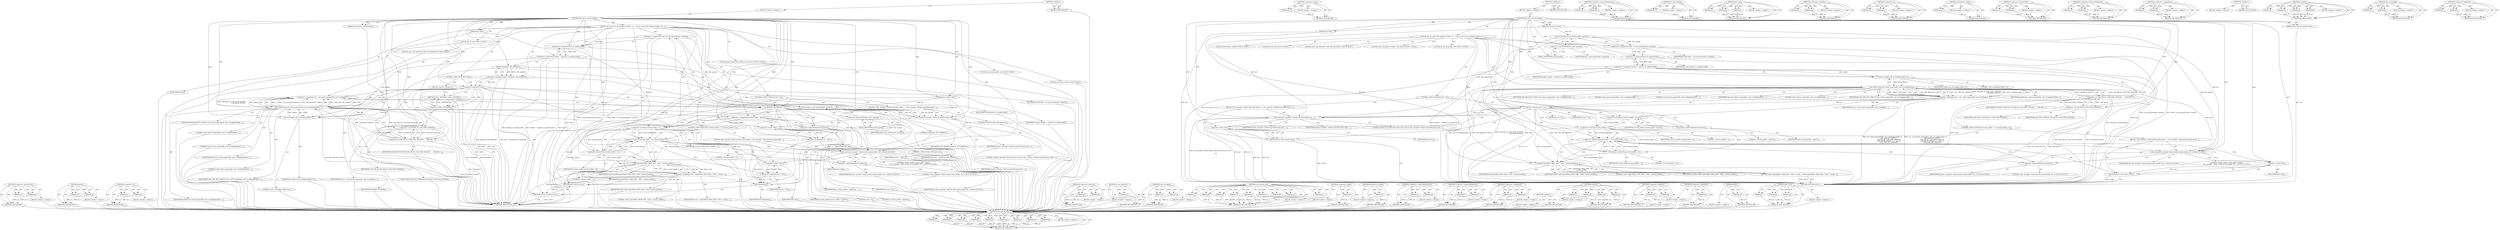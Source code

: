 digraph "dev_warn" {
vulnerable_142 [label=<(METHOD,usb_control_msg)>];
vulnerable_143 [label=<(PARAM,p1)>];
vulnerable_144 [label=<(PARAM,p2)>];
vulnerable_145 [label=<(PARAM,p3)>];
vulnerable_146 [label=<(PARAM,p4)>];
vulnerable_147 [label=<(PARAM,p5)>];
vulnerable_148 [label=<(PARAM,p6)>];
vulnerable_149 [label=<(PARAM,p7)>];
vulnerable_150 [label=<(PARAM,p8)>];
vulnerable_151 [label=<(PARAM,p9)>];
vulnerable_152 [label=<(BLOCK,&lt;empty&gt;,&lt;empty&gt;)>];
vulnerable_153 [label=<(METHOD_RETURN,ANY)>];
vulnerable_175 [label=<(METHOD,&lt;operator&gt;.minus)>];
vulnerable_176 [label=<(PARAM,p1)>];
vulnerable_177 [label=<(BLOCK,&lt;empty&gt;,&lt;empty&gt;)>];
vulnerable_178 [label=<(METHOD_RETURN,ANY)>];
vulnerable_6 [label=<(METHOD,&lt;global&gt;)<SUB>1</SUB>>];
vulnerable_7 [label=<(BLOCK,&lt;empty&gt;,&lt;empty&gt;)<SUB>1</SUB>>];
vulnerable_8 [label=<(METHOD,k90_show_current_profile)<SUB>1</SUB>>];
vulnerable_9 [label=<(PARAM,struct device *dev)<SUB>1</SUB>>];
vulnerable_10 [label=<(PARAM,struct device_attribute *attr)<SUB>2</SUB>>];
vulnerable_11 [label=<(PARAM,char *buf)<SUB>3</SUB>>];
vulnerable_12 [label=<(BLOCK,{
	int ret;
 	struct usb_interface *usbif = to_...,{
	int ret;
 	struct usb_interface *usbif = to_...)<SUB>4</SUB>>];
vulnerable_13 [label="<(LOCAL,int ret: int)<SUB>5</SUB>>"];
vulnerable_14 [label="<(LOCAL,struct usb_interface* usbif: usb_interface*)<SUB>6</SUB>>"];
vulnerable_15 [label=<(&lt;operator&gt;.assignment,*usbif = to_usb_interface(dev-&gt;parent))<SUB>6</SUB>>];
vulnerable_16 [label=<(IDENTIFIER,usbif,*usbif = to_usb_interface(dev-&gt;parent))<SUB>6</SUB>>];
vulnerable_17 [label=<(to_usb_interface,to_usb_interface(dev-&gt;parent))<SUB>6</SUB>>];
vulnerable_18 [label=<(&lt;operator&gt;.indirectFieldAccess,dev-&gt;parent)<SUB>6</SUB>>];
vulnerable_19 [label=<(IDENTIFIER,dev,to_usb_interface(dev-&gt;parent))<SUB>6</SUB>>];
vulnerable_20 [label=<(FIELD_IDENTIFIER,parent,parent)<SUB>6</SUB>>];
vulnerable_21 [label="<(LOCAL,struct usb_device* usbdev: usb_device*)<SUB>7</SUB>>"];
vulnerable_22 [label=<(&lt;operator&gt;.assignment,*usbdev = interface_to_usbdev(usbif))<SUB>7</SUB>>];
vulnerable_23 [label=<(IDENTIFIER,usbdev,*usbdev = interface_to_usbdev(usbif))<SUB>7</SUB>>];
vulnerable_24 [label=<(interface_to_usbdev,interface_to_usbdev(usbif))<SUB>7</SUB>>];
vulnerable_25 [label=<(IDENTIFIER,usbif,interface_to_usbdev(usbif))<SUB>7</SUB>>];
vulnerable_26 [label="<(LOCAL,int current_profile: int)<SUB>8</SUB>>"];
vulnerable_27 [label="<(LOCAL,char[8] data: char[8])<SUB>9</SUB>>"];
vulnerable_28 [label=<(&lt;operator&gt;.assignment,ret = usb_control_msg(usbdev, usb_rcvctrlpipe(u...)<SUB>11</SUB>>];
vulnerable_29 [label=<(IDENTIFIER,ret,ret = usb_control_msg(usbdev, usb_rcvctrlpipe(u...)<SUB>11</SUB>>];
vulnerable_30 [label=<(usb_control_msg,usb_control_msg(usbdev, usb_rcvctrlpipe(usbdev,...)<SUB>11</SUB>>];
vulnerable_31 [label=<(IDENTIFIER,usbdev,usb_control_msg(usbdev, usb_rcvctrlpipe(usbdev,...)<SUB>11</SUB>>];
vulnerable_32 [label=<(usb_rcvctrlpipe,usb_rcvctrlpipe(usbdev, 0))<SUB>11</SUB>>];
vulnerable_33 [label=<(IDENTIFIER,usbdev,usb_rcvctrlpipe(usbdev, 0))<SUB>11</SUB>>];
vulnerable_34 [label=<(LITERAL,0,usb_rcvctrlpipe(usbdev, 0))<SUB>11</SUB>>];
vulnerable_35 [label=<(IDENTIFIER,K90_REQUEST_STATUS,usb_control_msg(usbdev, usb_rcvctrlpipe(usbdev,...)<SUB>12</SUB>>];
vulnerable_36 [label=<(&lt;operator&gt;.or,USB_DIR_IN | USB_TYPE_VENDOR |
			      USB_REC...)<SUB>13</SUB>>];
vulnerable_37 [label=<(&lt;operator&gt;.or,USB_DIR_IN | USB_TYPE_VENDOR)<SUB>13</SUB>>];
vulnerable_38 [label=<(IDENTIFIER,USB_DIR_IN,USB_DIR_IN | USB_TYPE_VENDOR)<SUB>13</SUB>>];
vulnerable_39 [label=<(IDENTIFIER,USB_TYPE_VENDOR,USB_DIR_IN | USB_TYPE_VENDOR)<SUB>13</SUB>>];
vulnerable_40 [label=<(IDENTIFIER,USB_RECIP_DEVICE,USB_DIR_IN | USB_TYPE_VENDOR |
			      USB_REC...)<SUB>14</SUB>>];
vulnerable_41 [label=<(LITERAL,0,usb_control_msg(usbdev, usb_rcvctrlpipe(usbdev,...)<SUB>14</SUB>>];
vulnerable_42 [label=<(LITERAL,0,usb_control_msg(usbdev, usb_rcvctrlpipe(usbdev,...)<SUB>14</SUB>>];
vulnerable_43 [label=<(IDENTIFIER,data,usb_control_msg(usbdev, usb_rcvctrlpipe(usbdev,...)<SUB>14</SUB>>];
vulnerable_44 [label=<(LITERAL,8,usb_control_msg(usbdev, usb_rcvctrlpipe(usbdev,...)<SUB>14</SUB>>];
vulnerable_45 [label=<(IDENTIFIER,USB_CTRL_SET_TIMEOUT,usb_control_msg(usbdev, usb_rcvctrlpipe(usbdev,...)<SUB>15</SUB>>];
vulnerable_46 [label=<(CONTROL_STRUCTURE,IF,if (ret &lt; 0))<SUB>16</SUB>>];
vulnerable_47 [label=<(&lt;operator&gt;.lessThan,ret &lt; 0)<SUB>16</SUB>>];
vulnerable_48 [label=<(IDENTIFIER,ret,ret &lt; 0)<SUB>16</SUB>>];
vulnerable_49 [label=<(LITERAL,0,ret &lt; 0)<SUB>16</SUB>>];
vulnerable_50 [label=<(BLOCK,{
 		dev_warn(dev, &quot;Failed to get K90 initial s...,{
 		dev_warn(dev, &quot;Failed to get K90 initial s...)<SUB>16</SUB>>];
vulnerable_51 [label=<(dev_warn,dev_warn(dev, &quot;Failed to get K90 initial state ...)<SUB>17</SUB>>];
vulnerable_52 [label=<(IDENTIFIER,dev,dev_warn(dev, &quot;Failed to get K90 initial state ...)<SUB>17</SUB>>];
vulnerable_53 [label=<(LITERAL,&quot;Failed to get K90 initial state (error %d).\n&quot;,dev_warn(dev, &quot;Failed to get K90 initial state ...)<SUB>17</SUB>>];
vulnerable_54 [label=<(IDENTIFIER,ret,dev_warn(dev, &quot;Failed to get K90 initial state ...)<SUB>18</SUB>>];
vulnerable_55 [label=<(RETURN,return -EIO;,return -EIO;)<SUB>19</SUB>>];
vulnerable_56 [label=<(&lt;operator&gt;.minus,-EIO)<SUB>19</SUB>>];
vulnerable_57 [label=<(IDENTIFIER,EIO,-EIO)<SUB>19</SUB>>];
vulnerable_58 [label=<(&lt;operator&gt;.assignment,current_profile = data[7])<SUB>21</SUB>>];
vulnerable_59 [label=<(IDENTIFIER,current_profile,current_profile = data[7])<SUB>21</SUB>>];
vulnerable_60 [label=<(&lt;operator&gt;.indirectIndexAccess,data[7])<SUB>21</SUB>>];
vulnerable_61 [label=<(IDENTIFIER,data,current_profile = data[7])<SUB>21</SUB>>];
vulnerable_62 [label=<(LITERAL,7,current_profile = data[7])<SUB>21</SUB>>];
vulnerable_63 [label=<(CONTROL_STRUCTURE,IF,if (current_profile &lt; 1 || current_profile &gt; 3))<SUB>22</SUB>>];
vulnerable_64 [label=<(&lt;operator&gt;.logicalOr,current_profile &lt; 1 || current_profile &gt; 3)<SUB>22</SUB>>];
vulnerable_65 [label=<(&lt;operator&gt;.lessThan,current_profile &lt; 1)<SUB>22</SUB>>];
vulnerable_66 [label=<(IDENTIFIER,current_profile,current_profile &lt; 1)<SUB>22</SUB>>];
vulnerable_67 [label=<(LITERAL,1,current_profile &lt; 1)<SUB>22</SUB>>];
vulnerable_68 [label=<(&lt;operator&gt;.greaterThan,current_profile &gt; 3)<SUB>22</SUB>>];
vulnerable_69 [label=<(IDENTIFIER,current_profile,current_profile &gt; 3)<SUB>22</SUB>>];
vulnerable_70 [label=<(LITERAL,3,current_profile &gt; 3)<SUB>22</SUB>>];
vulnerable_71 [label=<(BLOCK,{
 		dev_warn(dev, &quot;Read invalid current profil...,{
 		dev_warn(dev, &quot;Read invalid current profil...)<SUB>22</SUB>>];
vulnerable_72 [label="<(dev_warn,dev_warn(dev, &quot;Read invalid current profile: %0...)<SUB>23</SUB>>"];
vulnerable_73 [label="<(IDENTIFIER,dev,dev_warn(dev, &quot;Read invalid current profile: %0...)<SUB>23</SUB>>"];
vulnerable_74 [label="<(LITERAL,&quot;Read invalid current profile: %02hhx.\n&quot;,dev_warn(dev, &quot;Read invalid current profile: %0...)<SUB>23</SUB>>"];
vulnerable_75 [label=<(&lt;operator&gt;.indirectIndexAccess,data[7])<SUB>24</SUB>>];
vulnerable_76 [label="<(IDENTIFIER,data,dev_warn(dev, &quot;Read invalid current profile: %0...)<SUB>24</SUB>>"];
vulnerable_77 [label="<(LITERAL,7,dev_warn(dev, &quot;Read invalid current profile: %0...)<SUB>24</SUB>>"];
vulnerable_78 [label=<(RETURN,return -EIO;,return -EIO;)<SUB>25</SUB>>];
vulnerable_79 [label=<(&lt;operator&gt;.minus,-EIO)<SUB>25</SUB>>];
vulnerable_80 [label=<(IDENTIFIER,EIO,-EIO)<SUB>25</SUB>>];
vulnerable_81 [label=<(RETURN,return snprintf(buf, PAGE_SIZE, &quot;%d\n&quot;, current...,return snprintf(buf, PAGE_SIZE, &quot;%d\n&quot;, current...)<SUB>28</SUB>>];
vulnerable_82 [label=<(snprintf,snprintf(buf, PAGE_SIZE, &quot;%d\n&quot;, current_profile))<SUB>28</SUB>>];
vulnerable_83 [label=<(IDENTIFIER,buf,snprintf(buf, PAGE_SIZE, &quot;%d\n&quot;, current_profile))<SUB>28</SUB>>];
vulnerable_84 [label=<(IDENTIFIER,PAGE_SIZE,snprintf(buf, PAGE_SIZE, &quot;%d\n&quot;, current_profile))<SUB>28</SUB>>];
vulnerable_85 [label=<(LITERAL,&quot;%d\n&quot;,snprintf(buf, PAGE_SIZE, &quot;%d\n&quot;, current_profile))<SUB>28</SUB>>];
vulnerable_86 [label=<(IDENTIFIER,current_profile,snprintf(buf, PAGE_SIZE, &quot;%d\n&quot;, current_profile))<SUB>28</SUB>>];
vulnerable_87 [label=<(METHOD_RETURN,ssize_t)<SUB>1</SUB>>];
vulnerable_89 [label=<(METHOD_RETURN,ANY)<SUB>1</SUB>>];
vulnerable_179 [label=<(METHOD,&lt;operator&gt;.indirectIndexAccess)>];
vulnerable_180 [label=<(PARAM,p1)>];
vulnerable_181 [label=<(PARAM,p2)>];
vulnerable_182 [label=<(BLOCK,&lt;empty&gt;,&lt;empty&gt;)>];
vulnerable_183 [label=<(METHOD_RETURN,ANY)>];
vulnerable_129 [label=<(METHOD,to_usb_interface)>];
vulnerable_130 [label=<(PARAM,p1)>];
vulnerable_131 [label=<(BLOCK,&lt;empty&gt;,&lt;empty&gt;)>];
vulnerable_132 [label=<(METHOD_RETURN,ANY)>];
vulnerable_169 [label=<(METHOD,dev_warn)>];
vulnerable_170 [label=<(PARAM,p1)>];
vulnerable_171 [label=<(PARAM,p2)>];
vulnerable_172 [label=<(PARAM,p3)>];
vulnerable_173 [label=<(BLOCK,&lt;empty&gt;,&lt;empty&gt;)>];
vulnerable_174 [label=<(METHOD_RETURN,ANY)>];
vulnerable_164 [label=<(METHOD,&lt;operator&gt;.lessThan)>];
vulnerable_165 [label=<(PARAM,p1)>];
vulnerable_166 [label=<(PARAM,p2)>];
vulnerable_167 [label=<(BLOCK,&lt;empty&gt;,&lt;empty&gt;)>];
vulnerable_168 [label=<(METHOD_RETURN,ANY)>];
vulnerable_159 [label=<(METHOD,&lt;operator&gt;.or)>];
vulnerable_160 [label=<(PARAM,p1)>];
vulnerable_161 [label=<(PARAM,p2)>];
vulnerable_162 [label=<(BLOCK,&lt;empty&gt;,&lt;empty&gt;)>];
vulnerable_163 [label=<(METHOD_RETURN,ANY)>];
vulnerable_138 [label=<(METHOD,interface_to_usbdev)>];
vulnerable_139 [label=<(PARAM,p1)>];
vulnerable_140 [label=<(BLOCK,&lt;empty&gt;,&lt;empty&gt;)>];
vulnerable_141 [label=<(METHOD_RETURN,ANY)>];
vulnerable_189 [label=<(METHOD,&lt;operator&gt;.greaterThan)>];
vulnerable_190 [label=<(PARAM,p1)>];
vulnerable_191 [label=<(PARAM,p2)>];
vulnerable_192 [label=<(BLOCK,&lt;empty&gt;,&lt;empty&gt;)>];
vulnerable_193 [label=<(METHOD_RETURN,ANY)>];
vulnerable_133 [label=<(METHOD,&lt;operator&gt;.indirectFieldAccess)>];
vulnerable_134 [label=<(PARAM,p1)>];
vulnerable_135 [label=<(PARAM,p2)>];
vulnerable_136 [label=<(BLOCK,&lt;empty&gt;,&lt;empty&gt;)>];
vulnerable_137 [label=<(METHOD_RETURN,ANY)>];
vulnerable_124 [label=<(METHOD,&lt;operator&gt;.assignment)>];
vulnerable_125 [label=<(PARAM,p1)>];
vulnerable_126 [label=<(PARAM,p2)>];
vulnerable_127 [label=<(BLOCK,&lt;empty&gt;,&lt;empty&gt;)>];
vulnerable_128 [label=<(METHOD_RETURN,ANY)>];
vulnerable_118 [label=<(METHOD,&lt;global&gt;)<SUB>1</SUB>>];
vulnerable_119 [label=<(BLOCK,&lt;empty&gt;,&lt;empty&gt;)>];
vulnerable_120 [label=<(METHOD_RETURN,ANY)>];
vulnerable_194 [label=<(METHOD,snprintf)>];
vulnerable_195 [label=<(PARAM,p1)>];
vulnerable_196 [label=<(PARAM,p2)>];
vulnerable_197 [label=<(PARAM,p3)>];
vulnerable_198 [label=<(PARAM,p4)>];
vulnerable_199 [label=<(BLOCK,&lt;empty&gt;,&lt;empty&gt;)>];
vulnerable_200 [label=<(METHOD_RETURN,ANY)>];
vulnerable_154 [label=<(METHOD,usb_rcvctrlpipe)>];
vulnerable_155 [label=<(PARAM,p1)>];
vulnerable_156 [label=<(PARAM,p2)>];
vulnerable_157 [label=<(BLOCK,&lt;empty&gt;,&lt;empty&gt;)>];
vulnerable_158 [label=<(METHOD_RETURN,ANY)>];
vulnerable_184 [label=<(METHOD,&lt;operator&gt;.logicalOr)>];
vulnerable_185 [label=<(PARAM,p1)>];
vulnerable_186 [label=<(PARAM,p2)>];
vulnerable_187 [label=<(BLOCK,&lt;empty&gt;,&lt;empty&gt;)>];
vulnerable_188 [label=<(METHOD_RETURN,ANY)>];
fixed_218 [label=<(METHOD,&lt;operator&gt;.greaterThan)>];
fixed_219 [label=<(PARAM,p1)>];
fixed_220 [label=<(PARAM,p2)>];
fixed_221 [label=<(BLOCK,&lt;empty&gt;,&lt;empty&gt;)>];
fixed_222 [label=<(METHOD_RETURN,ANY)>];
fixed_162 [label=<(METHOD,kmalloc)>];
fixed_163 [label=<(PARAM,p1)>];
fixed_164 [label=<(PARAM,p2)>];
fixed_165 [label=<(BLOCK,&lt;empty&gt;,&lt;empty&gt;)>];
fixed_166 [label=<(METHOD_RETURN,ANY)>];
fixed_192 [label=<(METHOD,&lt;operator&gt;.or)>];
fixed_193 [label=<(PARAM,p1)>];
fixed_194 [label=<(PARAM,p2)>];
fixed_195 [label=<(BLOCK,&lt;empty&gt;,&lt;empty&gt;)>];
fixed_196 [label=<(METHOD_RETURN,ANY)>];
fixed_6 [label=<(METHOD,&lt;global&gt;)<SUB>1</SUB>>];
fixed_7 [label=<(BLOCK,&lt;empty&gt;,&lt;empty&gt;)<SUB>1</SUB>>];
fixed_8 [label=<(METHOD,k90_show_current_profile)<SUB>1</SUB>>];
fixed_9 [label=<(PARAM,struct device *dev)<SUB>1</SUB>>];
fixed_10 [label=<(PARAM,struct device_attribute *attr)<SUB>2</SUB>>];
fixed_11 [label=<(PARAM,char *buf)<SUB>3</SUB>>];
fixed_12 [label=<(BLOCK,{
	int ret;
 	struct usb_interface *usbif = to_...,{
	int ret;
 	struct usb_interface *usbif = to_...)<SUB>4</SUB>>];
fixed_13 [label="<(LOCAL,int ret: int)<SUB>5</SUB>>"];
fixed_14 [label="<(LOCAL,struct usb_interface* usbif: usb_interface*)<SUB>6</SUB>>"];
fixed_15 [label=<(&lt;operator&gt;.assignment,*usbif = to_usb_interface(dev-&gt;parent))<SUB>6</SUB>>];
fixed_16 [label=<(IDENTIFIER,usbif,*usbif = to_usb_interface(dev-&gt;parent))<SUB>6</SUB>>];
fixed_17 [label=<(to_usb_interface,to_usb_interface(dev-&gt;parent))<SUB>6</SUB>>];
fixed_18 [label=<(&lt;operator&gt;.indirectFieldAccess,dev-&gt;parent)<SUB>6</SUB>>];
fixed_19 [label=<(IDENTIFIER,dev,to_usb_interface(dev-&gt;parent))<SUB>6</SUB>>];
fixed_20 [label=<(FIELD_IDENTIFIER,parent,parent)<SUB>6</SUB>>];
fixed_21 [label="<(LOCAL,struct usb_device* usbdev: usb_device*)<SUB>7</SUB>>"];
fixed_22 [label=<(&lt;operator&gt;.assignment,*usbdev = interface_to_usbdev(usbif))<SUB>7</SUB>>];
fixed_23 [label=<(IDENTIFIER,usbdev,*usbdev = interface_to_usbdev(usbif))<SUB>7</SUB>>];
fixed_24 [label=<(interface_to_usbdev,interface_to_usbdev(usbif))<SUB>7</SUB>>];
fixed_25 [label=<(IDENTIFIER,usbif,interface_to_usbdev(usbif))<SUB>7</SUB>>];
fixed_26 [label="<(LOCAL,int current_profile: int)<SUB>8</SUB>>"];
fixed_27 [label="<(LOCAL,char* data: char*)<SUB>9</SUB>>"];
fixed_28 [label=<(&lt;operator&gt;.assignment,data = kmalloc(8, GFP_KERNEL))<SUB>11</SUB>>];
fixed_29 [label=<(IDENTIFIER,data,data = kmalloc(8, GFP_KERNEL))<SUB>11</SUB>>];
fixed_30 [label=<(kmalloc,kmalloc(8, GFP_KERNEL))<SUB>11</SUB>>];
fixed_31 [label=<(LITERAL,8,kmalloc(8, GFP_KERNEL))<SUB>11</SUB>>];
fixed_32 [label=<(IDENTIFIER,GFP_KERNEL,kmalloc(8, GFP_KERNEL))<SUB>11</SUB>>];
fixed_33 [label=<(CONTROL_STRUCTURE,IF,if (!data))<SUB>12</SUB>>];
fixed_34 [label=<(&lt;operator&gt;.logicalNot,!data)<SUB>12</SUB>>];
fixed_35 [label=<(IDENTIFIER,data,!data)<SUB>12</SUB>>];
fixed_36 [label=<(BLOCK,&lt;empty&gt;,&lt;empty&gt;)<SUB>13</SUB>>];
fixed_37 [label=<(RETURN,return -ENOMEM;,return -ENOMEM;)<SUB>13</SUB>>];
fixed_38 [label=<(&lt;operator&gt;.minus,-ENOMEM)<SUB>13</SUB>>];
fixed_39 [label=<(IDENTIFIER,ENOMEM,-ENOMEM)<SUB>13</SUB>>];
fixed_40 [label=<(&lt;operator&gt;.assignment,ret = usb_control_msg(usbdev, usb_rcvctrlpipe(u...)<SUB>15</SUB>>];
fixed_41 [label=<(IDENTIFIER,ret,ret = usb_control_msg(usbdev, usb_rcvctrlpipe(u...)<SUB>15</SUB>>];
fixed_42 [label=<(usb_control_msg,usb_control_msg(usbdev, usb_rcvctrlpipe(usbdev,...)<SUB>15</SUB>>];
fixed_43 [label=<(IDENTIFIER,usbdev,usb_control_msg(usbdev, usb_rcvctrlpipe(usbdev,...)<SUB>15</SUB>>];
fixed_44 [label=<(usb_rcvctrlpipe,usb_rcvctrlpipe(usbdev, 0))<SUB>15</SUB>>];
fixed_45 [label=<(IDENTIFIER,usbdev,usb_rcvctrlpipe(usbdev, 0))<SUB>15</SUB>>];
fixed_46 [label=<(LITERAL,0,usb_rcvctrlpipe(usbdev, 0))<SUB>15</SUB>>];
fixed_47 [label=<(IDENTIFIER,K90_REQUEST_STATUS,usb_control_msg(usbdev, usb_rcvctrlpipe(usbdev,...)<SUB>16</SUB>>];
fixed_48 [label=<(&lt;operator&gt;.or,USB_DIR_IN | USB_TYPE_VENDOR |
			      USB_REC...)<SUB>17</SUB>>];
fixed_49 [label=<(&lt;operator&gt;.or,USB_DIR_IN | USB_TYPE_VENDOR)<SUB>17</SUB>>];
fixed_50 [label=<(IDENTIFIER,USB_DIR_IN,USB_DIR_IN | USB_TYPE_VENDOR)<SUB>17</SUB>>];
fixed_51 [label=<(IDENTIFIER,USB_TYPE_VENDOR,USB_DIR_IN | USB_TYPE_VENDOR)<SUB>17</SUB>>];
fixed_52 [label=<(IDENTIFIER,USB_RECIP_DEVICE,USB_DIR_IN | USB_TYPE_VENDOR |
			      USB_REC...)<SUB>18</SUB>>];
fixed_53 [label=<(LITERAL,0,usb_control_msg(usbdev, usb_rcvctrlpipe(usbdev,...)<SUB>18</SUB>>];
fixed_54 [label=<(LITERAL,0,usb_control_msg(usbdev, usb_rcvctrlpipe(usbdev,...)<SUB>18</SUB>>];
fixed_55 [label=<(IDENTIFIER,data,usb_control_msg(usbdev, usb_rcvctrlpipe(usbdev,...)<SUB>18</SUB>>];
fixed_56 [label=<(LITERAL,8,usb_control_msg(usbdev, usb_rcvctrlpipe(usbdev,...)<SUB>18</SUB>>];
fixed_57 [label=<(IDENTIFIER,USB_CTRL_SET_TIMEOUT,usb_control_msg(usbdev, usb_rcvctrlpipe(usbdev,...)<SUB>19</SUB>>];
fixed_58 [label=<(CONTROL_STRUCTURE,IF,if (ret &lt; 0))<SUB>20</SUB>>];
fixed_59 [label=<(&lt;operator&gt;.lessThan,ret &lt; 0)<SUB>20</SUB>>];
fixed_60 [label=<(IDENTIFIER,ret,ret &lt; 0)<SUB>20</SUB>>];
fixed_61 [label=<(LITERAL,0,ret &lt; 0)<SUB>20</SUB>>];
fixed_62 [label=<(BLOCK,{
 		dev_warn(dev, &quot;Failed to get K90 initial s...,{
 		dev_warn(dev, &quot;Failed to get K90 initial s...)<SUB>20</SUB>>];
fixed_63 [label=<(dev_warn,dev_warn(dev, &quot;Failed to get K90 initial state ...)<SUB>21</SUB>>];
fixed_64 [label=<(IDENTIFIER,dev,dev_warn(dev, &quot;Failed to get K90 initial state ...)<SUB>21</SUB>>];
fixed_65 [label=<(LITERAL,&quot;Failed to get K90 initial state (error %d).\n&quot;,dev_warn(dev, &quot;Failed to get K90 initial state ...)<SUB>21</SUB>>];
fixed_66 [label=<(IDENTIFIER,ret,dev_warn(dev, &quot;Failed to get K90 initial state ...)<SUB>22</SUB>>];
fixed_67 [label=<(&lt;operator&gt;.assignment,ret = -EIO)<SUB>23</SUB>>];
fixed_68 [label=<(IDENTIFIER,ret,ret = -EIO)<SUB>23</SUB>>];
fixed_69 [label=<(&lt;operator&gt;.minus,-EIO)<SUB>23</SUB>>];
fixed_70 [label=<(IDENTIFIER,EIO,-EIO)<SUB>23</SUB>>];
fixed_71 [label=<(CONTROL_STRUCTURE,GOTO,goto out;)<SUB>24</SUB>>];
fixed_72 [label=<(&lt;operator&gt;.assignment,current_profile = data[7])<SUB>26</SUB>>];
fixed_73 [label=<(IDENTIFIER,current_profile,current_profile = data[7])<SUB>26</SUB>>];
fixed_74 [label=<(&lt;operator&gt;.indirectIndexAccess,data[7])<SUB>26</SUB>>];
fixed_75 [label=<(IDENTIFIER,data,current_profile = data[7])<SUB>26</SUB>>];
fixed_76 [label=<(LITERAL,7,current_profile = data[7])<SUB>26</SUB>>];
fixed_77 [label=<(CONTROL_STRUCTURE,IF,if (current_profile &lt; 1 || current_profile &gt; 3))<SUB>27</SUB>>];
fixed_78 [label=<(&lt;operator&gt;.logicalOr,current_profile &lt; 1 || current_profile &gt; 3)<SUB>27</SUB>>];
fixed_79 [label=<(&lt;operator&gt;.lessThan,current_profile &lt; 1)<SUB>27</SUB>>];
fixed_80 [label=<(IDENTIFIER,current_profile,current_profile &lt; 1)<SUB>27</SUB>>];
fixed_81 [label=<(LITERAL,1,current_profile &lt; 1)<SUB>27</SUB>>];
fixed_82 [label=<(&lt;operator&gt;.greaterThan,current_profile &gt; 3)<SUB>27</SUB>>];
fixed_83 [label=<(IDENTIFIER,current_profile,current_profile &gt; 3)<SUB>27</SUB>>];
fixed_84 [label=<(LITERAL,3,current_profile &gt; 3)<SUB>27</SUB>>];
fixed_85 [label=<(BLOCK,{
 		dev_warn(dev, &quot;Read invalid current profil...,{
 		dev_warn(dev, &quot;Read invalid current profil...)<SUB>27</SUB>>];
fixed_86 [label="<(dev_warn,dev_warn(dev, &quot;Read invalid current profile: %0...)<SUB>28</SUB>>"];
fixed_87 [label="<(IDENTIFIER,dev,dev_warn(dev, &quot;Read invalid current profile: %0...)<SUB>28</SUB>>"];
fixed_88 [label="<(LITERAL,&quot;Read invalid current profile: %02hhx.\n&quot;,dev_warn(dev, &quot;Read invalid current profile: %0...)<SUB>28</SUB>>"];
fixed_89 [label=<(&lt;operator&gt;.indirectIndexAccess,data[7])<SUB>29</SUB>>];
fixed_90 [label="<(IDENTIFIER,data,dev_warn(dev, &quot;Read invalid current profile: %0...)<SUB>29</SUB>>"];
fixed_91 [label="<(LITERAL,7,dev_warn(dev, &quot;Read invalid current profile: %0...)<SUB>29</SUB>>"];
fixed_92 [label=<(&lt;operator&gt;.assignment,ret = -EIO)<SUB>30</SUB>>];
fixed_93 [label=<(IDENTIFIER,ret,ret = -EIO)<SUB>30</SUB>>];
fixed_94 [label=<(&lt;operator&gt;.minus,-EIO)<SUB>30</SUB>>];
fixed_95 [label=<(IDENTIFIER,EIO,-EIO)<SUB>30</SUB>>];
fixed_96 [label=<(CONTROL_STRUCTURE,GOTO,goto out;)<SUB>31</SUB>>];
fixed_97 [label=<(&lt;operator&gt;.assignment,ret = snprintf(buf, PAGE_SIZE, &quot;%d\n&quot;, current_...)<SUB>34</SUB>>];
fixed_98 [label=<(IDENTIFIER,ret,ret = snprintf(buf, PAGE_SIZE, &quot;%d\n&quot;, current_...)<SUB>34</SUB>>];
fixed_99 [label=<(snprintf,snprintf(buf, PAGE_SIZE, &quot;%d\n&quot;, current_profile))<SUB>34</SUB>>];
fixed_100 [label=<(IDENTIFIER,buf,snprintf(buf, PAGE_SIZE, &quot;%d\n&quot;, current_profile))<SUB>34</SUB>>];
fixed_101 [label=<(IDENTIFIER,PAGE_SIZE,snprintf(buf, PAGE_SIZE, &quot;%d\n&quot;, current_profile))<SUB>34</SUB>>];
fixed_102 [label=<(LITERAL,&quot;%d\n&quot;,snprintf(buf, PAGE_SIZE, &quot;%d\n&quot;, current_profile))<SUB>34</SUB>>];
fixed_103 [label=<(IDENTIFIER,current_profile,snprintf(buf, PAGE_SIZE, &quot;%d\n&quot;, current_profile))<SUB>34</SUB>>];
fixed_104 [label=<(JUMP_TARGET,out)<SUB>35</SUB>>];
fixed_105 [label=<(kfree,kfree(data))<SUB>36</SUB>>];
fixed_106 [label=<(IDENTIFIER,data,kfree(data))<SUB>36</SUB>>];
fixed_107 [label=<(RETURN,return ret;,return ret;)<SUB>38</SUB>>];
fixed_108 [label=<(IDENTIFIER,ret,return ret;)<SUB>38</SUB>>];
fixed_109 [label=<(METHOD_RETURN,ssize_t)<SUB>1</SUB>>];
fixed_111 [label=<(METHOD_RETURN,ANY)<SUB>1</SUB>>];
fixed_197 [label=<(METHOD,&lt;operator&gt;.lessThan)>];
fixed_198 [label=<(PARAM,p1)>];
fixed_199 [label=<(PARAM,p2)>];
fixed_200 [label=<(BLOCK,&lt;empty&gt;,&lt;empty&gt;)>];
fixed_201 [label=<(METHOD_RETURN,ANY)>];
fixed_149 [label=<(METHOD,to_usb_interface)>];
fixed_150 [label=<(PARAM,p1)>];
fixed_151 [label=<(BLOCK,&lt;empty&gt;,&lt;empty&gt;)>];
fixed_152 [label=<(METHOD_RETURN,ANY)>];
fixed_187 [label=<(METHOD,usb_rcvctrlpipe)>];
fixed_188 [label=<(PARAM,p1)>];
fixed_189 [label=<(PARAM,p2)>];
fixed_190 [label=<(BLOCK,&lt;empty&gt;,&lt;empty&gt;)>];
fixed_191 [label=<(METHOD_RETURN,ANY)>];
fixed_175 [label=<(METHOD,usb_control_msg)>];
fixed_176 [label=<(PARAM,p1)>];
fixed_177 [label=<(PARAM,p2)>];
fixed_178 [label=<(PARAM,p3)>];
fixed_179 [label=<(PARAM,p4)>];
fixed_180 [label=<(PARAM,p5)>];
fixed_181 [label=<(PARAM,p6)>];
fixed_182 [label=<(PARAM,p7)>];
fixed_183 [label=<(PARAM,p8)>];
fixed_184 [label=<(PARAM,p9)>];
fixed_185 [label=<(BLOCK,&lt;empty&gt;,&lt;empty&gt;)>];
fixed_186 [label=<(METHOD_RETURN,ANY)>];
fixed_171 [label=<(METHOD,&lt;operator&gt;.minus)>];
fixed_172 [label=<(PARAM,p1)>];
fixed_173 [label=<(BLOCK,&lt;empty&gt;,&lt;empty&gt;)>];
fixed_174 [label=<(METHOD_RETURN,ANY)>];
fixed_158 [label=<(METHOD,interface_to_usbdev)>];
fixed_159 [label=<(PARAM,p1)>];
fixed_160 [label=<(BLOCK,&lt;empty&gt;,&lt;empty&gt;)>];
fixed_161 [label=<(METHOD_RETURN,ANY)>];
fixed_208 [label=<(METHOD,&lt;operator&gt;.indirectIndexAccess)>];
fixed_209 [label=<(PARAM,p1)>];
fixed_210 [label=<(PARAM,p2)>];
fixed_211 [label=<(BLOCK,&lt;empty&gt;,&lt;empty&gt;)>];
fixed_212 [label=<(METHOD_RETURN,ANY)>];
fixed_153 [label=<(METHOD,&lt;operator&gt;.indirectFieldAccess)>];
fixed_154 [label=<(PARAM,p1)>];
fixed_155 [label=<(PARAM,p2)>];
fixed_156 [label=<(BLOCK,&lt;empty&gt;,&lt;empty&gt;)>];
fixed_157 [label=<(METHOD_RETURN,ANY)>];
fixed_144 [label=<(METHOD,&lt;operator&gt;.assignment)>];
fixed_145 [label=<(PARAM,p1)>];
fixed_146 [label=<(PARAM,p2)>];
fixed_147 [label=<(BLOCK,&lt;empty&gt;,&lt;empty&gt;)>];
fixed_148 [label=<(METHOD_RETURN,ANY)>];
fixed_138 [label=<(METHOD,&lt;global&gt;)<SUB>1</SUB>>];
fixed_139 [label=<(BLOCK,&lt;empty&gt;,&lt;empty&gt;)>];
fixed_140 [label=<(METHOD_RETURN,ANY)>];
fixed_223 [label=<(METHOD,snprintf)>];
fixed_224 [label=<(PARAM,p1)>];
fixed_225 [label=<(PARAM,p2)>];
fixed_226 [label=<(PARAM,p3)>];
fixed_227 [label=<(PARAM,p4)>];
fixed_228 [label=<(BLOCK,&lt;empty&gt;,&lt;empty&gt;)>];
fixed_229 [label=<(METHOD_RETURN,ANY)>];
fixed_213 [label=<(METHOD,&lt;operator&gt;.logicalOr)>];
fixed_214 [label=<(PARAM,p1)>];
fixed_215 [label=<(PARAM,p2)>];
fixed_216 [label=<(BLOCK,&lt;empty&gt;,&lt;empty&gt;)>];
fixed_217 [label=<(METHOD_RETURN,ANY)>];
fixed_167 [label=<(METHOD,&lt;operator&gt;.logicalNot)>];
fixed_168 [label=<(PARAM,p1)>];
fixed_169 [label=<(BLOCK,&lt;empty&gt;,&lt;empty&gt;)>];
fixed_170 [label=<(METHOD_RETURN,ANY)>];
fixed_230 [label=<(METHOD,kfree)>];
fixed_231 [label=<(PARAM,p1)>];
fixed_232 [label=<(BLOCK,&lt;empty&gt;,&lt;empty&gt;)>];
fixed_233 [label=<(METHOD_RETURN,ANY)>];
fixed_202 [label=<(METHOD,dev_warn)>];
fixed_203 [label=<(PARAM,p1)>];
fixed_204 [label=<(PARAM,p2)>];
fixed_205 [label=<(PARAM,p3)>];
fixed_206 [label=<(BLOCK,&lt;empty&gt;,&lt;empty&gt;)>];
fixed_207 [label=<(METHOD_RETURN,ANY)>];
vulnerable_142 -> vulnerable_143  [key=0, label="AST: "];
vulnerable_142 -> vulnerable_143  [key=1, label="DDG: "];
vulnerable_142 -> vulnerable_152  [key=0, label="AST: "];
vulnerable_142 -> vulnerable_144  [key=0, label="AST: "];
vulnerable_142 -> vulnerable_144  [key=1, label="DDG: "];
vulnerable_142 -> vulnerable_153  [key=0, label="AST: "];
vulnerable_142 -> vulnerable_153  [key=1, label="CFG: "];
vulnerable_142 -> vulnerable_145  [key=0, label="AST: "];
vulnerable_142 -> vulnerable_145  [key=1, label="DDG: "];
vulnerable_142 -> vulnerable_146  [key=0, label="AST: "];
vulnerable_142 -> vulnerable_146  [key=1, label="DDG: "];
vulnerable_142 -> vulnerable_147  [key=0, label="AST: "];
vulnerable_142 -> vulnerable_147  [key=1, label="DDG: "];
vulnerable_142 -> vulnerable_148  [key=0, label="AST: "];
vulnerable_142 -> vulnerable_148  [key=1, label="DDG: "];
vulnerable_142 -> vulnerable_149  [key=0, label="AST: "];
vulnerable_142 -> vulnerable_149  [key=1, label="DDG: "];
vulnerable_142 -> vulnerable_150  [key=0, label="AST: "];
vulnerable_142 -> vulnerable_150  [key=1, label="DDG: "];
vulnerable_142 -> vulnerable_151  [key=0, label="AST: "];
vulnerable_142 -> vulnerable_151  [key=1, label="DDG: "];
vulnerable_143 -> vulnerable_153  [key=0, label="DDG: p1"];
vulnerable_144 -> vulnerable_153  [key=0, label="DDG: p2"];
vulnerable_145 -> vulnerable_153  [key=0, label="DDG: p3"];
vulnerable_146 -> vulnerable_153  [key=0, label="DDG: p4"];
vulnerable_147 -> vulnerable_153  [key=0, label="DDG: p5"];
vulnerable_148 -> vulnerable_153  [key=0, label="DDG: p6"];
vulnerable_149 -> vulnerable_153  [key=0, label="DDG: p7"];
vulnerable_150 -> vulnerable_153  [key=0, label="DDG: p8"];
vulnerable_151 -> vulnerable_153  [key=0, label="DDG: p9"];
vulnerable_175 -> vulnerable_176  [key=0, label="AST: "];
vulnerable_175 -> vulnerable_176  [key=1, label="DDG: "];
vulnerable_175 -> vulnerable_177  [key=0, label="AST: "];
vulnerable_175 -> vulnerable_178  [key=0, label="AST: "];
vulnerable_175 -> vulnerable_178  [key=1, label="CFG: "];
vulnerable_176 -> vulnerable_178  [key=0, label="DDG: p1"];
vulnerable_6 -> vulnerable_7  [key=0, label="AST: "];
vulnerable_6 -> vulnerable_89  [key=0, label="AST: "];
vulnerable_6 -> vulnerable_89  [key=1, label="CFG: "];
vulnerable_7 -> vulnerable_8  [key=0, label="AST: "];
vulnerable_8 -> vulnerable_9  [key=0, label="AST: "];
vulnerable_8 -> vulnerable_9  [key=1, label="DDG: "];
vulnerable_8 -> vulnerable_10  [key=0, label="AST: "];
vulnerable_8 -> vulnerable_10  [key=1, label="DDG: "];
vulnerable_8 -> vulnerable_11  [key=0, label="AST: "];
vulnerable_8 -> vulnerable_11  [key=1, label="DDG: "];
vulnerable_8 -> vulnerable_12  [key=0, label="AST: "];
vulnerable_8 -> vulnerable_87  [key=0, label="AST: "];
vulnerable_8 -> vulnerable_20  [key=0, label="CFG: "];
vulnerable_8 -> vulnerable_24  [key=0, label="DDG: "];
vulnerable_8 -> vulnerable_30  [key=0, label="DDG: "];
vulnerable_8 -> vulnerable_47  [key=0, label="DDG: "];
vulnerable_8 -> vulnerable_82  [key=0, label="DDG: "];
vulnerable_8 -> vulnerable_32  [key=0, label="DDG: "];
vulnerable_8 -> vulnerable_36  [key=0, label="DDG: "];
vulnerable_8 -> vulnerable_51  [key=0, label="DDG: "];
vulnerable_8 -> vulnerable_65  [key=0, label="DDG: "];
vulnerable_8 -> vulnerable_68  [key=0, label="DDG: "];
vulnerable_8 -> vulnerable_72  [key=0, label="DDG: "];
vulnerable_8 -> vulnerable_37  [key=0, label="DDG: "];
vulnerable_8 -> vulnerable_56  [key=0, label="DDG: "];
vulnerable_8 -> vulnerable_79  [key=0, label="DDG: "];
vulnerable_9 -> vulnerable_17  [key=0, label="DDG: dev"];
vulnerable_9 -> vulnerable_51  [key=0, label="DDG: dev"];
vulnerable_9 -> vulnerable_72  [key=0, label="DDG: dev"];
vulnerable_10 -> vulnerable_87  [key=0, label="DDG: attr"];
vulnerable_11 -> vulnerable_87  [key=0, label="DDG: buf"];
vulnerable_11 -> vulnerable_82  [key=0, label="DDG: buf"];
vulnerable_12 -> vulnerable_13  [key=0, label="AST: "];
vulnerable_12 -> vulnerable_14  [key=0, label="AST: "];
vulnerable_12 -> vulnerable_15  [key=0, label="AST: "];
vulnerable_12 -> vulnerable_21  [key=0, label="AST: "];
vulnerable_12 -> vulnerable_22  [key=0, label="AST: "];
vulnerable_12 -> vulnerable_26  [key=0, label="AST: "];
vulnerable_12 -> vulnerable_27  [key=0, label="AST: "];
vulnerable_12 -> vulnerable_28  [key=0, label="AST: "];
vulnerable_12 -> vulnerable_46  [key=0, label="AST: "];
vulnerable_12 -> vulnerable_58  [key=0, label="AST: "];
vulnerable_12 -> vulnerable_63  [key=0, label="AST: "];
vulnerable_12 -> vulnerable_81  [key=0, label="AST: "];
vulnerable_15 -> vulnerable_16  [key=0, label="AST: "];
vulnerable_15 -> vulnerable_17  [key=0, label="AST: "];
vulnerable_15 -> vulnerable_24  [key=0, label="CFG: "];
vulnerable_15 -> vulnerable_24  [key=1, label="DDG: usbif"];
vulnerable_15 -> vulnerable_87  [key=0, label="DDG: to_usb_interface(dev-&gt;parent)"];
vulnerable_15 -> vulnerable_87  [key=1, label="DDG: *usbif = to_usb_interface(dev-&gt;parent)"];
vulnerable_17 -> vulnerable_18  [key=0, label="AST: "];
vulnerable_17 -> vulnerable_15  [key=0, label="CFG: "];
vulnerable_17 -> vulnerable_15  [key=1, label="DDG: dev-&gt;parent"];
vulnerable_17 -> vulnerable_87  [key=0, label="DDG: dev-&gt;parent"];
vulnerable_17 -> vulnerable_51  [key=0, label="DDG: dev-&gt;parent"];
vulnerable_17 -> vulnerable_72  [key=0, label="DDG: dev-&gt;parent"];
vulnerable_18 -> vulnerable_19  [key=0, label="AST: "];
vulnerable_18 -> vulnerable_20  [key=0, label="AST: "];
vulnerable_18 -> vulnerable_17  [key=0, label="CFG: "];
vulnerable_20 -> vulnerable_18  [key=0, label="CFG: "];
vulnerable_22 -> vulnerable_23  [key=0, label="AST: "];
vulnerable_22 -> vulnerable_24  [key=0, label="AST: "];
vulnerable_22 -> vulnerable_32  [key=0, label="CFG: "];
vulnerable_22 -> vulnerable_32  [key=1, label="DDG: usbdev"];
vulnerable_22 -> vulnerable_87  [key=0, label="DDG: interface_to_usbdev(usbif)"];
vulnerable_22 -> vulnerable_87  [key=1, label="DDG: *usbdev = interface_to_usbdev(usbif)"];
vulnerable_24 -> vulnerable_25  [key=0, label="AST: "];
vulnerable_24 -> vulnerable_22  [key=0, label="CFG: "];
vulnerable_24 -> vulnerable_22  [key=1, label="DDG: usbif"];
vulnerable_24 -> vulnerable_87  [key=0, label="DDG: usbif"];
vulnerable_28 -> vulnerable_29  [key=0, label="AST: "];
vulnerable_28 -> vulnerable_30  [key=0, label="AST: "];
vulnerable_28 -> vulnerable_47  [key=0, label="CFG: "];
vulnerable_28 -> vulnerable_47  [key=1, label="DDG: ret"];
vulnerable_28 -> vulnerable_87  [key=0, label="DDG: usb_control_msg(usbdev, usb_rcvctrlpipe(usbdev, 0),
 			      K90_REQUEST_STATUS,
			      USB_DIR_IN | USB_TYPE_VENDOR |
			      USB_RECIP_DEVICE, 0, 0, data, 8,
			      USB_CTRL_SET_TIMEOUT)"];
vulnerable_28 -> vulnerable_87  [key=1, label="DDG: ret = usb_control_msg(usbdev, usb_rcvctrlpipe(usbdev, 0),
 			      K90_REQUEST_STATUS,
			      USB_DIR_IN | USB_TYPE_VENDOR |
			      USB_RECIP_DEVICE, 0, 0, data, 8,
			      USB_CTRL_SET_TIMEOUT)"];
vulnerable_30 -> vulnerable_31  [key=0, label="AST: "];
vulnerable_30 -> vulnerable_32  [key=0, label="AST: "];
vulnerable_30 -> vulnerable_35  [key=0, label="AST: "];
vulnerable_30 -> vulnerable_36  [key=0, label="AST: "];
vulnerable_30 -> vulnerable_41  [key=0, label="AST: "];
vulnerable_30 -> vulnerable_42  [key=0, label="AST: "];
vulnerable_30 -> vulnerable_43  [key=0, label="AST: "];
vulnerable_30 -> vulnerable_44  [key=0, label="AST: "];
vulnerable_30 -> vulnerable_45  [key=0, label="AST: "];
vulnerable_30 -> vulnerable_28  [key=0, label="CFG: "];
vulnerable_30 -> vulnerable_28  [key=1, label="DDG: K90_REQUEST_STATUS"];
vulnerable_30 -> vulnerable_28  [key=2, label="DDG: 8"];
vulnerable_30 -> vulnerable_28  [key=3, label="DDG: USB_CTRL_SET_TIMEOUT"];
vulnerable_30 -> vulnerable_28  [key=4, label="DDG: USB_DIR_IN | USB_TYPE_VENDOR |
			      USB_RECIP_DEVICE"];
vulnerable_30 -> vulnerable_28  [key=5, label="DDG: usb_rcvctrlpipe(usbdev, 0)"];
vulnerable_30 -> vulnerable_28  [key=6, label="DDG: 0"];
vulnerable_30 -> vulnerable_28  [key=7, label="DDG: usbdev"];
vulnerable_30 -> vulnerable_28  [key=8, label="DDG: data"];
vulnerable_30 -> vulnerable_87  [key=0, label="DDG: usbdev"];
vulnerable_30 -> vulnerable_87  [key=1, label="DDG: usb_rcvctrlpipe(usbdev, 0)"];
vulnerable_30 -> vulnerable_87  [key=2, label="DDG: K90_REQUEST_STATUS"];
vulnerable_30 -> vulnerable_87  [key=3, label="DDG: USB_DIR_IN | USB_TYPE_VENDOR |
			      USB_RECIP_DEVICE"];
vulnerable_30 -> vulnerable_87  [key=4, label="DDG: data"];
vulnerable_30 -> vulnerable_87  [key=5, label="DDG: USB_CTRL_SET_TIMEOUT"];
vulnerable_30 -> vulnerable_58  [key=0, label="DDG: data"];
vulnerable_30 -> vulnerable_72  [key=0, label="DDG: data"];
vulnerable_32 -> vulnerable_33  [key=0, label="AST: "];
vulnerable_32 -> vulnerable_34  [key=0, label="AST: "];
vulnerable_32 -> vulnerable_37  [key=0, label="CFG: "];
vulnerable_32 -> vulnerable_30  [key=0, label="DDG: usbdev"];
vulnerable_32 -> vulnerable_30  [key=1, label="DDG: 0"];
vulnerable_36 -> vulnerable_37  [key=0, label="AST: "];
vulnerable_36 -> vulnerable_40  [key=0, label="AST: "];
vulnerable_36 -> vulnerable_30  [key=0, label="CFG: "];
vulnerable_36 -> vulnerable_30  [key=1, label="DDG: USB_DIR_IN | USB_TYPE_VENDOR"];
vulnerable_36 -> vulnerable_30  [key=2, label="DDG: USB_RECIP_DEVICE"];
vulnerable_36 -> vulnerable_87  [key=0, label="DDG: USB_DIR_IN | USB_TYPE_VENDOR"];
vulnerable_36 -> vulnerable_87  [key=1, label="DDG: USB_RECIP_DEVICE"];
vulnerable_37 -> vulnerable_38  [key=0, label="AST: "];
vulnerable_37 -> vulnerable_39  [key=0, label="AST: "];
vulnerable_37 -> vulnerable_36  [key=0, label="CFG: "];
vulnerable_37 -> vulnerable_36  [key=1, label="DDG: USB_DIR_IN"];
vulnerable_37 -> vulnerable_36  [key=2, label="DDG: USB_TYPE_VENDOR"];
vulnerable_37 -> vulnerable_87  [key=0, label="DDG: USB_TYPE_VENDOR"];
vulnerable_37 -> vulnerable_87  [key=1, label="DDG: USB_DIR_IN"];
vulnerable_46 -> vulnerable_47  [key=0, label="AST: "];
vulnerable_46 -> vulnerable_50  [key=0, label="AST: "];
vulnerable_47 -> vulnerable_48  [key=0, label="AST: "];
vulnerable_47 -> vulnerable_49  [key=0, label="AST: "];
vulnerable_47 -> vulnerable_51  [key=0, label="CFG: "];
vulnerable_47 -> vulnerable_51  [key=1, label="DDG: ret"];
vulnerable_47 -> vulnerable_51  [key=2, label="CDG: "];
vulnerable_47 -> vulnerable_60  [key=0, label="CFG: "];
vulnerable_47 -> vulnerable_60  [key=1, label="CDG: "];
vulnerable_47 -> vulnerable_87  [key=0, label="DDG: ret &lt; 0"];
vulnerable_47 -> vulnerable_58  [key=0, label="CDG: "];
vulnerable_47 -> vulnerable_64  [key=0, label="CDG: "];
vulnerable_47 -> vulnerable_56  [key=0, label="CDG: "];
vulnerable_47 -> vulnerable_65  [key=0, label="CDG: "];
vulnerable_47 -> vulnerable_55  [key=0, label="CDG: "];
vulnerable_50 -> vulnerable_51  [key=0, label="AST: "];
vulnerable_50 -> vulnerable_55  [key=0, label="AST: "];
vulnerable_51 -> vulnerable_52  [key=0, label="AST: "];
vulnerable_51 -> vulnerable_53  [key=0, label="AST: "];
vulnerable_51 -> vulnerable_54  [key=0, label="AST: "];
vulnerable_51 -> vulnerable_56  [key=0, label="CFG: "];
vulnerable_51 -> vulnerable_87  [key=0, label="DDG: dev"];
vulnerable_51 -> vulnerable_87  [key=1, label="DDG: ret"];
vulnerable_51 -> vulnerable_87  [key=2, label="DDG: dev_warn(dev, &quot;Failed to get K90 initial state (error %d).\n&quot;,
 			 ret)"];
vulnerable_55 -> vulnerable_56  [key=0, label="AST: "];
vulnerable_55 -> vulnerable_87  [key=0, label="CFG: "];
vulnerable_55 -> vulnerable_87  [key=1, label="DDG: &lt;RET&gt;"];
vulnerable_56 -> vulnerable_57  [key=0, label="AST: "];
vulnerable_56 -> vulnerable_55  [key=0, label="CFG: "];
vulnerable_56 -> vulnerable_55  [key=1, label="DDG: -EIO"];
vulnerable_56 -> vulnerable_87  [key=0, label="DDG: EIO"];
vulnerable_56 -> vulnerable_87  [key=1, label="DDG: -EIO"];
vulnerable_58 -> vulnerable_59  [key=0, label="AST: "];
vulnerable_58 -> vulnerable_60  [key=0, label="AST: "];
vulnerable_58 -> vulnerable_65  [key=0, label="CFG: "];
vulnerable_58 -> vulnerable_65  [key=1, label="DDG: current_profile"];
vulnerable_60 -> vulnerable_61  [key=0, label="AST: "];
vulnerable_60 -> vulnerable_62  [key=0, label="AST: "];
vulnerable_60 -> vulnerable_58  [key=0, label="CFG: "];
vulnerable_63 -> vulnerable_64  [key=0, label="AST: "];
vulnerable_63 -> vulnerable_71  [key=0, label="AST: "];
vulnerable_64 -> vulnerable_65  [key=0, label="AST: "];
vulnerable_64 -> vulnerable_68  [key=0, label="AST: "];
vulnerable_64 -> vulnerable_75  [key=0, label="CFG: "];
vulnerable_64 -> vulnerable_75  [key=1, label="CDG: "];
vulnerable_64 -> vulnerable_82  [key=0, label="CFG: "];
vulnerable_64 -> vulnerable_82  [key=1, label="CDG: "];
vulnerable_64 -> vulnerable_81  [key=0, label="CDG: "];
vulnerable_64 -> vulnerable_72  [key=0, label="CDG: "];
vulnerable_64 -> vulnerable_78  [key=0, label="CDG: "];
vulnerable_64 -> vulnerable_79  [key=0, label="CDG: "];
vulnerable_65 -> vulnerable_66  [key=0, label="AST: "];
vulnerable_65 -> vulnerable_67  [key=0, label="AST: "];
vulnerable_65 -> vulnerable_64  [key=0, label="CFG: "];
vulnerable_65 -> vulnerable_64  [key=1, label="DDG: current_profile"];
vulnerable_65 -> vulnerable_64  [key=2, label="DDG: 1"];
vulnerable_65 -> vulnerable_68  [key=0, label="CFG: "];
vulnerable_65 -> vulnerable_68  [key=1, label="DDG: current_profile"];
vulnerable_65 -> vulnerable_68  [key=2, label="CDG: "];
vulnerable_65 -> vulnerable_82  [key=0, label="DDG: current_profile"];
vulnerable_68 -> vulnerable_69  [key=0, label="AST: "];
vulnerable_68 -> vulnerable_70  [key=0, label="AST: "];
vulnerable_68 -> vulnerable_64  [key=0, label="CFG: "];
vulnerable_68 -> vulnerable_64  [key=1, label="DDG: current_profile"];
vulnerable_68 -> vulnerable_64  [key=2, label="DDG: 3"];
vulnerable_68 -> vulnerable_82  [key=0, label="DDG: current_profile"];
vulnerable_71 -> vulnerable_72  [key=0, label="AST: "];
vulnerable_71 -> vulnerable_78  [key=0, label="AST: "];
vulnerable_72 -> vulnerable_73  [key=0, label="AST: "];
vulnerable_72 -> vulnerable_74  [key=0, label="AST: "];
vulnerable_72 -> vulnerable_75  [key=0, label="AST: "];
vulnerable_72 -> vulnerable_79  [key=0, label="CFG: "];
vulnerable_75 -> vulnerable_76  [key=0, label="AST: "];
vulnerable_75 -> vulnerable_77  [key=0, label="AST: "];
vulnerable_75 -> vulnerable_72  [key=0, label="CFG: "];
vulnerable_78 -> vulnerable_79  [key=0, label="AST: "];
vulnerable_78 -> vulnerable_87  [key=0, label="CFG: "];
vulnerable_78 -> vulnerable_87  [key=1, label="DDG: &lt;RET&gt;"];
vulnerable_79 -> vulnerable_80  [key=0, label="AST: "];
vulnerable_79 -> vulnerable_78  [key=0, label="CFG: "];
vulnerable_79 -> vulnerable_78  [key=1, label="DDG: -EIO"];
vulnerable_81 -> vulnerable_82  [key=0, label="AST: "];
vulnerable_81 -> vulnerable_87  [key=0, label="CFG: "];
vulnerable_81 -> vulnerable_87  [key=1, label="DDG: &lt;RET&gt;"];
vulnerable_82 -> vulnerable_83  [key=0, label="AST: "];
vulnerable_82 -> vulnerable_84  [key=0, label="AST: "];
vulnerable_82 -> vulnerable_85  [key=0, label="AST: "];
vulnerable_82 -> vulnerable_86  [key=0, label="AST: "];
vulnerable_82 -> vulnerable_81  [key=0, label="CFG: "];
vulnerable_82 -> vulnerable_81  [key=1, label="DDG: snprintf(buf, PAGE_SIZE, &quot;%d\n&quot;, current_profile)"];
vulnerable_179 -> vulnerable_180  [key=0, label="AST: "];
vulnerable_179 -> vulnerable_180  [key=1, label="DDG: "];
vulnerable_179 -> vulnerable_182  [key=0, label="AST: "];
vulnerable_179 -> vulnerable_181  [key=0, label="AST: "];
vulnerable_179 -> vulnerable_181  [key=1, label="DDG: "];
vulnerable_179 -> vulnerable_183  [key=0, label="AST: "];
vulnerable_179 -> vulnerable_183  [key=1, label="CFG: "];
vulnerable_180 -> vulnerable_183  [key=0, label="DDG: p1"];
vulnerable_181 -> vulnerable_183  [key=0, label="DDG: p2"];
vulnerable_129 -> vulnerable_130  [key=0, label="AST: "];
vulnerable_129 -> vulnerable_130  [key=1, label="DDG: "];
vulnerable_129 -> vulnerable_131  [key=0, label="AST: "];
vulnerable_129 -> vulnerable_132  [key=0, label="AST: "];
vulnerable_129 -> vulnerable_132  [key=1, label="CFG: "];
vulnerable_130 -> vulnerable_132  [key=0, label="DDG: p1"];
vulnerable_169 -> vulnerable_170  [key=0, label="AST: "];
vulnerable_169 -> vulnerable_170  [key=1, label="DDG: "];
vulnerable_169 -> vulnerable_173  [key=0, label="AST: "];
vulnerable_169 -> vulnerable_171  [key=0, label="AST: "];
vulnerable_169 -> vulnerable_171  [key=1, label="DDG: "];
vulnerable_169 -> vulnerable_174  [key=0, label="AST: "];
vulnerable_169 -> vulnerable_174  [key=1, label="CFG: "];
vulnerable_169 -> vulnerable_172  [key=0, label="AST: "];
vulnerable_169 -> vulnerable_172  [key=1, label="DDG: "];
vulnerable_170 -> vulnerable_174  [key=0, label="DDG: p1"];
vulnerable_171 -> vulnerable_174  [key=0, label="DDG: p2"];
vulnerable_172 -> vulnerable_174  [key=0, label="DDG: p3"];
vulnerable_164 -> vulnerable_165  [key=0, label="AST: "];
vulnerable_164 -> vulnerable_165  [key=1, label="DDG: "];
vulnerable_164 -> vulnerable_167  [key=0, label="AST: "];
vulnerable_164 -> vulnerable_166  [key=0, label="AST: "];
vulnerable_164 -> vulnerable_166  [key=1, label="DDG: "];
vulnerable_164 -> vulnerable_168  [key=0, label="AST: "];
vulnerable_164 -> vulnerable_168  [key=1, label="CFG: "];
vulnerable_165 -> vulnerable_168  [key=0, label="DDG: p1"];
vulnerable_166 -> vulnerable_168  [key=0, label="DDG: p2"];
vulnerable_159 -> vulnerable_160  [key=0, label="AST: "];
vulnerable_159 -> vulnerable_160  [key=1, label="DDG: "];
vulnerable_159 -> vulnerable_162  [key=0, label="AST: "];
vulnerable_159 -> vulnerable_161  [key=0, label="AST: "];
vulnerable_159 -> vulnerable_161  [key=1, label="DDG: "];
vulnerable_159 -> vulnerable_163  [key=0, label="AST: "];
vulnerable_159 -> vulnerable_163  [key=1, label="CFG: "];
vulnerable_160 -> vulnerable_163  [key=0, label="DDG: p1"];
vulnerable_161 -> vulnerable_163  [key=0, label="DDG: p2"];
vulnerable_138 -> vulnerable_139  [key=0, label="AST: "];
vulnerable_138 -> vulnerable_139  [key=1, label="DDG: "];
vulnerable_138 -> vulnerable_140  [key=0, label="AST: "];
vulnerable_138 -> vulnerable_141  [key=0, label="AST: "];
vulnerable_138 -> vulnerable_141  [key=1, label="CFG: "];
vulnerable_139 -> vulnerable_141  [key=0, label="DDG: p1"];
vulnerable_189 -> vulnerable_190  [key=0, label="AST: "];
vulnerable_189 -> vulnerable_190  [key=1, label="DDG: "];
vulnerable_189 -> vulnerable_192  [key=0, label="AST: "];
vulnerable_189 -> vulnerable_191  [key=0, label="AST: "];
vulnerable_189 -> vulnerable_191  [key=1, label="DDG: "];
vulnerable_189 -> vulnerable_193  [key=0, label="AST: "];
vulnerable_189 -> vulnerable_193  [key=1, label="CFG: "];
vulnerable_190 -> vulnerable_193  [key=0, label="DDG: p1"];
vulnerable_191 -> vulnerable_193  [key=0, label="DDG: p2"];
vulnerable_133 -> vulnerable_134  [key=0, label="AST: "];
vulnerable_133 -> vulnerable_134  [key=1, label="DDG: "];
vulnerable_133 -> vulnerable_136  [key=0, label="AST: "];
vulnerable_133 -> vulnerable_135  [key=0, label="AST: "];
vulnerable_133 -> vulnerable_135  [key=1, label="DDG: "];
vulnerable_133 -> vulnerable_137  [key=0, label="AST: "];
vulnerable_133 -> vulnerable_137  [key=1, label="CFG: "];
vulnerable_134 -> vulnerable_137  [key=0, label="DDG: p1"];
vulnerable_135 -> vulnerable_137  [key=0, label="DDG: p2"];
vulnerable_124 -> vulnerable_125  [key=0, label="AST: "];
vulnerable_124 -> vulnerable_125  [key=1, label="DDG: "];
vulnerable_124 -> vulnerable_127  [key=0, label="AST: "];
vulnerable_124 -> vulnerable_126  [key=0, label="AST: "];
vulnerable_124 -> vulnerable_126  [key=1, label="DDG: "];
vulnerable_124 -> vulnerable_128  [key=0, label="AST: "];
vulnerable_124 -> vulnerable_128  [key=1, label="CFG: "];
vulnerable_125 -> vulnerable_128  [key=0, label="DDG: p1"];
vulnerable_126 -> vulnerable_128  [key=0, label="DDG: p2"];
vulnerable_118 -> vulnerable_119  [key=0, label="AST: "];
vulnerable_118 -> vulnerable_120  [key=0, label="AST: "];
vulnerable_118 -> vulnerable_120  [key=1, label="CFG: "];
vulnerable_194 -> vulnerable_195  [key=0, label="AST: "];
vulnerable_194 -> vulnerable_195  [key=1, label="DDG: "];
vulnerable_194 -> vulnerable_199  [key=0, label="AST: "];
vulnerable_194 -> vulnerable_196  [key=0, label="AST: "];
vulnerable_194 -> vulnerable_196  [key=1, label="DDG: "];
vulnerable_194 -> vulnerable_200  [key=0, label="AST: "];
vulnerable_194 -> vulnerable_200  [key=1, label="CFG: "];
vulnerable_194 -> vulnerable_197  [key=0, label="AST: "];
vulnerable_194 -> vulnerable_197  [key=1, label="DDG: "];
vulnerable_194 -> vulnerable_198  [key=0, label="AST: "];
vulnerable_194 -> vulnerable_198  [key=1, label="DDG: "];
vulnerable_195 -> vulnerable_200  [key=0, label="DDG: p1"];
vulnerable_196 -> vulnerable_200  [key=0, label="DDG: p2"];
vulnerable_197 -> vulnerable_200  [key=0, label="DDG: p3"];
vulnerable_198 -> vulnerable_200  [key=0, label="DDG: p4"];
vulnerable_154 -> vulnerable_155  [key=0, label="AST: "];
vulnerable_154 -> vulnerable_155  [key=1, label="DDG: "];
vulnerable_154 -> vulnerable_157  [key=0, label="AST: "];
vulnerable_154 -> vulnerable_156  [key=0, label="AST: "];
vulnerable_154 -> vulnerable_156  [key=1, label="DDG: "];
vulnerable_154 -> vulnerable_158  [key=0, label="AST: "];
vulnerable_154 -> vulnerable_158  [key=1, label="CFG: "];
vulnerable_155 -> vulnerable_158  [key=0, label="DDG: p1"];
vulnerable_156 -> vulnerable_158  [key=0, label="DDG: p2"];
vulnerable_184 -> vulnerable_185  [key=0, label="AST: "];
vulnerable_184 -> vulnerable_185  [key=1, label="DDG: "];
vulnerable_184 -> vulnerable_187  [key=0, label="AST: "];
vulnerable_184 -> vulnerable_186  [key=0, label="AST: "];
vulnerable_184 -> vulnerable_186  [key=1, label="DDG: "];
vulnerable_184 -> vulnerable_188  [key=0, label="AST: "];
vulnerable_184 -> vulnerable_188  [key=1, label="CFG: "];
vulnerable_185 -> vulnerable_188  [key=0, label="DDG: p1"];
vulnerable_186 -> vulnerable_188  [key=0, label="DDG: p2"];
fixed_218 -> fixed_219  [key=0, label="AST: "];
fixed_218 -> fixed_219  [key=1, label="DDG: "];
fixed_218 -> fixed_221  [key=0, label="AST: "];
fixed_218 -> fixed_220  [key=0, label="AST: "];
fixed_218 -> fixed_220  [key=1, label="DDG: "];
fixed_218 -> fixed_222  [key=0, label="AST: "];
fixed_218 -> fixed_222  [key=1, label="CFG: "];
fixed_219 -> fixed_222  [key=0, label="DDG: p1"];
fixed_220 -> fixed_222  [key=0, label="DDG: p2"];
fixed_221 -> vulnerable_142  [key=0];
fixed_222 -> vulnerable_142  [key=0];
fixed_162 -> fixed_163  [key=0, label="AST: "];
fixed_162 -> fixed_163  [key=1, label="DDG: "];
fixed_162 -> fixed_165  [key=0, label="AST: "];
fixed_162 -> fixed_164  [key=0, label="AST: "];
fixed_162 -> fixed_164  [key=1, label="DDG: "];
fixed_162 -> fixed_166  [key=0, label="AST: "];
fixed_162 -> fixed_166  [key=1, label="CFG: "];
fixed_163 -> fixed_166  [key=0, label="DDG: p1"];
fixed_164 -> fixed_166  [key=0, label="DDG: p2"];
fixed_165 -> vulnerable_142  [key=0];
fixed_166 -> vulnerable_142  [key=0];
fixed_192 -> fixed_193  [key=0, label="AST: "];
fixed_192 -> fixed_193  [key=1, label="DDG: "];
fixed_192 -> fixed_195  [key=0, label="AST: "];
fixed_192 -> fixed_194  [key=0, label="AST: "];
fixed_192 -> fixed_194  [key=1, label="DDG: "];
fixed_192 -> fixed_196  [key=0, label="AST: "];
fixed_192 -> fixed_196  [key=1, label="CFG: "];
fixed_193 -> fixed_196  [key=0, label="DDG: p1"];
fixed_194 -> fixed_196  [key=0, label="DDG: p2"];
fixed_195 -> vulnerable_142  [key=0];
fixed_196 -> vulnerable_142  [key=0];
fixed_6 -> fixed_7  [key=0, label="AST: "];
fixed_6 -> fixed_111  [key=0, label="AST: "];
fixed_6 -> fixed_111  [key=1, label="CFG: "];
fixed_7 -> fixed_8  [key=0, label="AST: "];
fixed_8 -> fixed_9  [key=0, label="AST: "];
fixed_8 -> fixed_9  [key=1, label="DDG: "];
fixed_8 -> fixed_10  [key=0, label="AST: "];
fixed_8 -> fixed_10  [key=1, label="DDG: "];
fixed_8 -> fixed_11  [key=0, label="AST: "];
fixed_8 -> fixed_11  [key=1, label="DDG: "];
fixed_8 -> fixed_12  [key=0, label="AST: "];
fixed_8 -> fixed_109  [key=0, label="AST: "];
fixed_8 -> fixed_20  [key=0, label="CFG: "];
fixed_8 -> fixed_105  [key=0, label="DDG: "];
fixed_8 -> fixed_108  [key=0, label="DDG: "];
fixed_8 -> fixed_24  [key=0, label="DDG: "];
fixed_8 -> fixed_30  [key=0, label="DDG: "];
fixed_8 -> fixed_34  [key=0, label="DDG: "];
fixed_8 -> fixed_42  [key=0, label="DDG: "];
fixed_8 -> fixed_59  [key=0, label="DDG: "];
fixed_8 -> fixed_99  [key=0, label="DDG: "];
fixed_8 -> fixed_44  [key=0, label="DDG: "];
fixed_8 -> fixed_48  [key=0, label="DDG: "];
fixed_8 -> fixed_63  [key=0, label="DDG: "];
fixed_8 -> fixed_79  [key=0, label="DDG: "];
fixed_8 -> fixed_82  [key=0, label="DDG: "];
fixed_8 -> fixed_86  [key=0, label="DDG: "];
fixed_8 -> fixed_38  [key=0, label="DDG: "];
fixed_8 -> fixed_49  [key=0, label="DDG: "];
fixed_8 -> fixed_69  [key=0, label="DDG: "];
fixed_8 -> fixed_94  [key=0, label="DDG: "];
fixed_9 -> fixed_109  [key=0, label="DDG: dev"];
fixed_9 -> fixed_17  [key=0, label="DDG: dev"];
fixed_9 -> fixed_63  [key=0, label="DDG: dev"];
fixed_9 -> fixed_86  [key=0, label="DDG: dev"];
fixed_10 -> fixed_109  [key=0, label="DDG: attr"];
fixed_11 -> fixed_109  [key=0, label="DDG: buf"];
fixed_11 -> fixed_99  [key=0, label="DDG: buf"];
fixed_12 -> fixed_13  [key=0, label="AST: "];
fixed_12 -> fixed_14  [key=0, label="AST: "];
fixed_12 -> fixed_15  [key=0, label="AST: "];
fixed_12 -> fixed_21  [key=0, label="AST: "];
fixed_12 -> fixed_22  [key=0, label="AST: "];
fixed_12 -> fixed_26  [key=0, label="AST: "];
fixed_12 -> fixed_27  [key=0, label="AST: "];
fixed_12 -> fixed_28  [key=0, label="AST: "];
fixed_12 -> fixed_33  [key=0, label="AST: "];
fixed_12 -> fixed_40  [key=0, label="AST: "];
fixed_12 -> fixed_58  [key=0, label="AST: "];
fixed_12 -> fixed_72  [key=0, label="AST: "];
fixed_12 -> fixed_77  [key=0, label="AST: "];
fixed_12 -> fixed_97  [key=0, label="AST: "];
fixed_12 -> fixed_104  [key=0, label="AST: "];
fixed_12 -> fixed_105  [key=0, label="AST: "];
fixed_12 -> fixed_107  [key=0, label="AST: "];
fixed_13 -> vulnerable_142  [key=0];
fixed_14 -> vulnerable_142  [key=0];
fixed_15 -> fixed_16  [key=0, label="AST: "];
fixed_15 -> fixed_17  [key=0, label="AST: "];
fixed_15 -> fixed_24  [key=0, label="CFG: "];
fixed_15 -> fixed_24  [key=1, label="DDG: usbif"];
fixed_15 -> fixed_109  [key=0, label="DDG: to_usb_interface(dev-&gt;parent)"];
fixed_15 -> fixed_109  [key=1, label="DDG: *usbif = to_usb_interface(dev-&gt;parent)"];
fixed_16 -> vulnerable_142  [key=0];
fixed_17 -> fixed_18  [key=0, label="AST: "];
fixed_17 -> fixed_15  [key=0, label="CFG: "];
fixed_17 -> fixed_15  [key=1, label="DDG: dev-&gt;parent"];
fixed_17 -> fixed_109  [key=0, label="DDG: dev-&gt;parent"];
fixed_17 -> fixed_63  [key=0, label="DDG: dev-&gt;parent"];
fixed_17 -> fixed_86  [key=0, label="DDG: dev-&gt;parent"];
fixed_18 -> fixed_19  [key=0, label="AST: "];
fixed_18 -> fixed_20  [key=0, label="AST: "];
fixed_18 -> fixed_17  [key=0, label="CFG: "];
fixed_19 -> vulnerable_142  [key=0];
fixed_20 -> fixed_18  [key=0, label="CFG: "];
fixed_21 -> vulnerable_142  [key=0];
fixed_22 -> fixed_23  [key=0, label="AST: "];
fixed_22 -> fixed_24  [key=0, label="AST: "];
fixed_22 -> fixed_30  [key=0, label="CFG: "];
fixed_22 -> fixed_109  [key=0, label="DDG: usbdev"];
fixed_22 -> fixed_109  [key=1, label="DDG: interface_to_usbdev(usbif)"];
fixed_22 -> fixed_109  [key=2, label="DDG: *usbdev = interface_to_usbdev(usbif)"];
fixed_22 -> fixed_44  [key=0, label="DDG: usbdev"];
fixed_23 -> vulnerable_142  [key=0];
fixed_24 -> fixed_25  [key=0, label="AST: "];
fixed_24 -> fixed_22  [key=0, label="CFG: "];
fixed_24 -> fixed_22  [key=1, label="DDG: usbif"];
fixed_24 -> fixed_109  [key=0, label="DDG: usbif"];
fixed_25 -> vulnerable_142  [key=0];
fixed_26 -> vulnerable_142  [key=0];
fixed_27 -> vulnerable_142  [key=0];
fixed_28 -> fixed_29  [key=0, label="AST: "];
fixed_28 -> fixed_30  [key=0, label="AST: "];
fixed_28 -> fixed_34  [key=0, label="CFG: "];
fixed_28 -> fixed_34  [key=1, label="DDG: data"];
fixed_28 -> fixed_109  [key=0, label="DDG: kmalloc(8, GFP_KERNEL)"];
fixed_28 -> fixed_109  [key=1, label="DDG: data = kmalloc(8, GFP_KERNEL)"];
fixed_29 -> vulnerable_142  [key=0];
fixed_30 -> fixed_31  [key=0, label="AST: "];
fixed_30 -> fixed_32  [key=0, label="AST: "];
fixed_30 -> fixed_28  [key=0, label="CFG: "];
fixed_30 -> fixed_28  [key=1, label="DDG: 8"];
fixed_30 -> fixed_28  [key=2, label="DDG: GFP_KERNEL"];
fixed_30 -> fixed_109  [key=0, label="DDG: GFP_KERNEL"];
fixed_31 -> vulnerable_142  [key=0];
fixed_32 -> vulnerable_142  [key=0];
fixed_33 -> fixed_34  [key=0, label="AST: "];
fixed_33 -> fixed_36  [key=0, label="AST: "];
fixed_34 -> fixed_35  [key=0, label="AST: "];
fixed_34 -> fixed_38  [key=0, label="CFG: "];
fixed_34 -> fixed_38  [key=1, label="CDG: "];
fixed_34 -> fixed_44  [key=0, label="CFG: "];
fixed_34 -> fixed_44  [key=1, label="CDG: "];
fixed_34 -> fixed_109  [key=0, label="DDG: data"];
fixed_34 -> fixed_109  [key=1, label="DDG: !data"];
fixed_34 -> fixed_42  [key=0, label="DDG: data"];
fixed_34 -> fixed_42  [key=1, label="CDG: "];
fixed_34 -> fixed_107  [key=0, label="CDG: "];
fixed_34 -> fixed_48  [key=0, label="CDG: "];
fixed_34 -> fixed_49  [key=0, label="CDG: "];
fixed_34 -> fixed_37  [key=0, label="CDG: "];
fixed_34 -> fixed_40  [key=0, label="CDG: "];
fixed_34 -> fixed_59  [key=0, label="CDG: "];
fixed_34 -> fixed_105  [key=0, label="CDG: "];
fixed_35 -> vulnerable_142  [key=0];
fixed_36 -> fixed_37  [key=0, label="AST: "];
fixed_37 -> fixed_38  [key=0, label="AST: "];
fixed_37 -> fixed_109  [key=0, label="CFG: "];
fixed_37 -> fixed_109  [key=1, label="DDG: &lt;RET&gt;"];
fixed_38 -> fixed_39  [key=0, label="AST: "];
fixed_38 -> fixed_37  [key=0, label="CFG: "];
fixed_38 -> fixed_37  [key=1, label="DDG: -ENOMEM"];
fixed_38 -> fixed_109  [key=0, label="DDG: ENOMEM"];
fixed_38 -> fixed_109  [key=1, label="DDG: -ENOMEM"];
fixed_39 -> vulnerable_142  [key=0];
fixed_40 -> fixed_41  [key=0, label="AST: "];
fixed_40 -> fixed_42  [key=0, label="AST: "];
fixed_40 -> fixed_59  [key=0, label="CFG: "];
fixed_40 -> fixed_59  [key=1, label="DDG: ret"];
fixed_41 -> vulnerable_142  [key=0];
fixed_42 -> fixed_43  [key=0, label="AST: "];
fixed_42 -> fixed_44  [key=0, label="AST: "];
fixed_42 -> fixed_47  [key=0, label="AST: "];
fixed_42 -> fixed_48  [key=0, label="AST: "];
fixed_42 -> fixed_53  [key=0, label="AST: "];
fixed_42 -> fixed_54  [key=0, label="AST: "];
fixed_42 -> fixed_55  [key=0, label="AST: "];
fixed_42 -> fixed_56  [key=0, label="AST: "];
fixed_42 -> fixed_57  [key=0, label="AST: "];
fixed_42 -> fixed_40  [key=0, label="CFG: "];
fixed_42 -> fixed_40  [key=1, label="DDG: 8"];
fixed_42 -> fixed_40  [key=2, label="DDG: usb_rcvctrlpipe(usbdev, 0)"];
fixed_42 -> fixed_40  [key=3, label="DDG: K90_REQUEST_STATUS"];
fixed_42 -> fixed_40  [key=4, label="DDG: 0"];
fixed_42 -> fixed_40  [key=5, label="DDG: USB_CTRL_SET_TIMEOUT"];
fixed_42 -> fixed_40  [key=6, label="DDG: data"];
fixed_42 -> fixed_40  [key=7, label="DDG: USB_DIR_IN | USB_TYPE_VENDOR |
			      USB_RECIP_DEVICE"];
fixed_42 -> fixed_40  [key=8, label="DDG: usbdev"];
fixed_42 -> fixed_109  [key=0, label="DDG: K90_REQUEST_STATUS"];
fixed_42 -> fixed_72  [key=0, label="DDG: data"];
fixed_42 -> fixed_105  [key=0, label="DDG: data"];
fixed_42 -> fixed_86  [key=0, label="DDG: data"];
fixed_43 -> vulnerable_142  [key=0];
fixed_44 -> fixed_45  [key=0, label="AST: "];
fixed_44 -> fixed_46  [key=0, label="AST: "];
fixed_44 -> fixed_49  [key=0, label="CFG: "];
fixed_44 -> fixed_42  [key=0, label="DDG: usbdev"];
fixed_44 -> fixed_42  [key=1, label="DDG: 0"];
fixed_45 -> vulnerable_142  [key=0];
fixed_46 -> vulnerable_142  [key=0];
fixed_47 -> vulnerable_142  [key=0];
fixed_48 -> fixed_49  [key=0, label="AST: "];
fixed_48 -> fixed_52  [key=0, label="AST: "];
fixed_48 -> fixed_42  [key=0, label="CFG: "];
fixed_48 -> fixed_42  [key=1, label="DDG: USB_DIR_IN | USB_TYPE_VENDOR"];
fixed_48 -> fixed_42  [key=2, label="DDG: USB_RECIP_DEVICE"];
fixed_48 -> fixed_109  [key=0, label="DDG: USB_RECIP_DEVICE"];
fixed_49 -> fixed_50  [key=0, label="AST: "];
fixed_49 -> fixed_51  [key=0, label="AST: "];
fixed_49 -> fixed_48  [key=0, label="CFG: "];
fixed_49 -> fixed_48  [key=1, label="DDG: USB_DIR_IN"];
fixed_49 -> fixed_48  [key=2, label="DDG: USB_TYPE_VENDOR"];
fixed_49 -> fixed_109  [key=0, label="DDG: USB_DIR_IN"];
fixed_50 -> vulnerable_142  [key=0];
fixed_51 -> vulnerable_142  [key=0];
fixed_52 -> vulnerable_142  [key=0];
fixed_53 -> vulnerable_142  [key=0];
fixed_54 -> vulnerable_142  [key=0];
fixed_55 -> vulnerable_142  [key=0];
fixed_56 -> vulnerable_142  [key=0];
fixed_57 -> vulnerable_142  [key=0];
fixed_58 -> fixed_59  [key=0, label="AST: "];
fixed_58 -> fixed_62  [key=0, label="AST: "];
fixed_59 -> fixed_60  [key=0, label="AST: "];
fixed_59 -> fixed_61  [key=0, label="AST: "];
fixed_59 -> fixed_63  [key=0, label="CFG: "];
fixed_59 -> fixed_63  [key=1, label="DDG: ret"];
fixed_59 -> fixed_63  [key=2, label="CDG: "];
fixed_59 -> fixed_74  [key=0, label="CFG: "];
fixed_59 -> fixed_74  [key=1, label="CDG: "];
fixed_59 -> fixed_72  [key=0, label="CDG: "];
fixed_59 -> fixed_69  [key=0, label="CDG: "];
fixed_59 -> fixed_67  [key=0, label="CDG: "];
fixed_59 -> fixed_79  [key=0, label="CDG: "];
fixed_59 -> fixed_78  [key=0, label="CDG: "];
fixed_60 -> vulnerable_142  [key=0];
fixed_61 -> vulnerable_142  [key=0];
fixed_62 -> fixed_63  [key=0, label="AST: "];
fixed_62 -> fixed_67  [key=0, label="AST: "];
fixed_62 -> fixed_71  [key=0, label="AST: "];
fixed_63 -> fixed_64  [key=0, label="AST: "];
fixed_63 -> fixed_65  [key=0, label="AST: "];
fixed_63 -> fixed_66  [key=0, label="AST: "];
fixed_63 -> fixed_69  [key=0, label="CFG: "];
fixed_64 -> vulnerable_142  [key=0];
fixed_65 -> vulnerable_142  [key=0];
fixed_66 -> vulnerable_142  [key=0];
fixed_67 -> fixed_68  [key=0, label="AST: "];
fixed_67 -> fixed_69  [key=0, label="AST: "];
fixed_67 -> fixed_105  [key=0, label="CFG: "];
fixed_67 -> fixed_108  [key=0, label="DDG: ret"];
fixed_68 -> vulnerable_142  [key=0];
fixed_69 -> fixed_70  [key=0, label="AST: "];
fixed_69 -> fixed_67  [key=0, label="CFG: "];
fixed_69 -> fixed_67  [key=1, label="DDG: EIO"];
fixed_70 -> vulnerable_142  [key=0];
fixed_71 -> vulnerable_142  [key=0];
fixed_72 -> fixed_73  [key=0, label="AST: "];
fixed_72 -> fixed_74  [key=0, label="AST: "];
fixed_72 -> fixed_79  [key=0, label="CFG: "];
fixed_72 -> fixed_79  [key=1, label="DDG: current_profile"];
fixed_73 -> vulnerable_142  [key=0];
fixed_74 -> fixed_75  [key=0, label="AST: "];
fixed_74 -> fixed_76  [key=0, label="AST: "];
fixed_74 -> fixed_72  [key=0, label="CFG: "];
fixed_75 -> vulnerable_142  [key=0];
fixed_76 -> vulnerable_142  [key=0];
fixed_77 -> fixed_78  [key=0, label="AST: "];
fixed_77 -> fixed_85  [key=0, label="AST: "];
fixed_78 -> fixed_79  [key=0, label="AST: "];
fixed_78 -> fixed_82  [key=0, label="AST: "];
fixed_78 -> fixed_89  [key=0, label="CFG: "];
fixed_78 -> fixed_89  [key=1, label="CDG: "];
fixed_78 -> fixed_99  [key=0, label="CFG: "];
fixed_78 -> fixed_99  [key=1, label="CDG: "];
fixed_78 -> fixed_94  [key=0, label="CDG: "];
fixed_78 -> fixed_92  [key=0, label="CDG: "];
fixed_78 -> fixed_97  [key=0, label="CDG: "];
fixed_78 -> fixed_86  [key=0, label="CDG: "];
fixed_79 -> fixed_80  [key=0, label="AST: "];
fixed_79 -> fixed_81  [key=0, label="AST: "];
fixed_79 -> fixed_78  [key=0, label="CFG: "];
fixed_79 -> fixed_78  [key=1, label="DDG: current_profile"];
fixed_79 -> fixed_78  [key=2, label="DDG: 1"];
fixed_79 -> fixed_82  [key=0, label="CFG: "];
fixed_79 -> fixed_82  [key=1, label="DDG: current_profile"];
fixed_79 -> fixed_82  [key=2, label="CDG: "];
fixed_79 -> fixed_99  [key=0, label="DDG: current_profile"];
fixed_80 -> vulnerable_142  [key=0];
fixed_81 -> vulnerable_142  [key=0];
fixed_82 -> fixed_83  [key=0, label="AST: "];
fixed_82 -> fixed_84  [key=0, label="AST: "];
fixed_82 -> fixed_78  [key=0, label="CFG: "];
fixed_82 -> fixed_78  [key=1, label="DDG: current_profile"];
fixed_82 -> fixed_78  [key=2, label="DDG: 3"];
fixed_82 -> fixed_99  [key=0, label="DDG: current_profile"];
fixed_83 -> vulnerable_142  [key=0];
fixed_84 -> vulnerable_142  [key=0];
fixed_85 -> fixed_86  [key=0, label="AST: "];
fixed_85 -> fixed_92  [key=0, label="AST: "];
fixed_85 -> fixed_96  [key=0, label="AST: "];
fixed_86 -> fixed_87  [key=0, label="AST: "];
fixed_86 -> fixed_88  [key=0, label="AST: "];
fixed_86 -> fixed_89  [key=0, label="AST: "];
fixed_86 -> fixed_94  [key=0, label="CFG: "];
fixed_86 -> fixed_105  [key=0, label="DDG: data[7]"];
fixed_87 -> vulnerable_142  [key=0];
fixed_88 -> vulnerable_142  [key=0];
fixed_89 -> fixed_90  [key=0, label="AST: "];
fixed_89 -> fixed_91  [key=0, label="AST: "];
fixed_89 -> fixed_86  [key=0, label="CFG: "];
fixed_90 -> vulnerable_142  [key=0];
fixed_91 -> vulnerable_142  [key=0];
fixed_92 -> fixed_93  [key=0, label="AST: "];
fixed_92 -> fixed_94  [key=0, label="AST: "];
fixed_92 -> fixed_105  [key=0, label="CFG: "];
fixed_92 -> fixed_108  [key=0, label="DDG: ret"];
fixed_93 -> vulnerable_142  [key=0];
fixed_94 -> fixed_95  [key=0, label="AST: "];
fixed_94 -> fixed_92  [key=0, label="CFG: "];
fixed_94 -> fixed_92  [key=1, label="DDG: EIO"];
fixed_95 -> vulnerable_142  [key=0];
fixed_96 -> vulnerable_142  [key=0];
fixed_97 -> fixed_98  [key=0, label="AST: "];
fixed_97 -> fixed_99  [key=0, label="AST: "];
fixed_97 -> fixed_105  [key=0, label="CFG: "];
fixed_97 -> fixed_108  [key=0, label="DDG: ret"];
fixed_98 -> vulnerable_142  [key=0];
fixed_99 -> fixed_100  [key=0, label="AST: "];
fixed_99 -> fixed_101  [key=0, label="AST: "];
fixed_99 -> fixed_102  [key=0, label="AST: "];
fixed_99 -> fixed_103  [key=0, label="AST: "];
fixed_99 -> fixed_97  [key=0, label="CFG: "];
fixed_99 -> fixed_97  [key=1, label="DDG: buf"];
fixed_99 -> fixed_97  [key=2, label="DDG: PAGE_SIZE"];
fixed_99 -> fixed_97  [key=3, label="DDG: &quot;%d\n&quot;"];
fixed_99 -> fixed_97  [key=4, label="DDG: current_profile"];
fixed_99 -> fixed_109  [key=0, label="DDG: PAGE_SIZE"];
fixed_100 -> vulnerable_142  [key=0];
fixed_101 -> vulnerable_142  [key=0];
fixed_102 -> vulnerable_142  [key=0];
fixed_103 -> vulnerable_142  [key=0];
fixed_104 -> vulnerable_142  [key=0];
fixed_105 -> fixed_106  [key=0, label="AST: "];
fixed_105 -> fixed_107  [key=0, label="CFG: "];
fixed_106 -> vulnerable_142  [key=0];
fixed_107 -> fixed_108  [key=0, label="AST: "];
fixed_107 -> fixed_109  [key=0, label="CFG: "];
fixed_107 -> fixed_109  [key=1, label="DDG: &lt;RET&gt;"];
fixed_108 -> fixed_107  [key=0, label="DDG: ret"];
fixed_109 -> vulnerable_142  [key=0];
fixed_111 -> vulnerable_142  [key=0];
fixed_197 -> fixed_198  [key=0, label="AST: "];
fixed_197 -> fixed_198  [key=1, label="DDG: "];
fixed_197 -> fixed_200  [key=0, label="AST: "];
fixed_197 -> fixed_199  [key=0, label="AST: "];
fixed_197 -> fixed_199  [key=1, label="DDG: "];
fixed_197 -> fixed_201  [key=0, label="AST: "];
fixed_197 -> fixed_201  [key=1, label="CFG: "];
fixed_198 -> fixed_201  [key=0, label="DDG: p1"];
fixed_199 -> fixed_201  [key=0, label="DDG: p2"];
fixed_200 -> vulnerable_142  [key=0];
fixed_201 -> vulnerable_142  [key=0];
fixed_149 -> fixed_150  [key=0, label="AST: "];
fixed_149 -> fixed_150  [key=1, label="DDG: "];
fixed_149 -> fixed_151  [key=0, label="AST: "];
fixed_149 -> fixed_152  [key=0, label="AST: "];
fixed_149 -> fixed_152  [key=1, label="CFG: "];
fixed_150 -> fixed_152  [key=0, label="DDG: p1"];
fixed_151 -> vulnerable_142  [key=0];
fixed_152 -> vulnerable_142  [key=0];
fixed_187 -> fixed_188  [key=0, label="AST: "];
fixed_187 -> fixed_188  [key=1, label="DDG: "];
fixed_187 -> fixed_190  [key=0, label="AST: "];
fixed_187 -> fixed_189  [key=0, label="AST: "];
fixed_187 -> fixed_189  [key=1, label="DDG: "];
fixed_187 -> fixed_191  [key=0, label="AST: "];
fixed_187 -> fixed_191  [key=1, label="CFG: "];
fixed_188 -> fixed_191  [key=0, label="DDG: p1"];
fixed_189 -> fixed_191  [key=0, label="DDG: p2"];
fixed_190 -> vulnerable_142  [key=0];
fixed_191 -> vulnerable_142  [key=0];
fixed_175 -> fixed_176  [key=0, label="AST: "];
fixed_175 -> fixed_176  [key=1, label="DDG: "];
fixed_175 -> fixed_185  [key=0, label="AST: "];
fixed_175 -> fixed_177  [key=0, label="AST: "];
fixed_175 -> fixed_177  [key=1, label="DDG: "];
fixed_175 -> fixed_186  [key=0, label="AST: "];
fixed_175 -> fixed_186  [key=1, label="CFG: "];
fixed_175 -> fixed_178  [key=0, label="AST: "];
fixed_175 -> fixed_178  [key=1, label="DDG: "];
fixed_175 -> fixed_179  [key=0, label="AST: "];
fixed_175 -> fixed_179  [key=1, label="DDG: "];
fixed_175 -> fixed_180  [key=0, label="AST: "];
fixed_175 -> fixed_180  [key=1, label="DDG: "];
fixed_175 -> fixed_181  [key=0, label="AST: "];
fixed_175 -> fixed_181  [key=1, label="DDG: "];
fixed_175 -> fixed_182  [key=0, label="AST: "];
fixed_175 -> fixed_182  [key=1, label="DDG: "];
fixed_175 -> fixed_183  [key=0, label="AST: "];
fixed_175 -> fixed_183  [key=1, label="DDG: "];
fixed_175 -> fixed_184  [key=0, label="AST: "];
fixed_175 -> fixed_184  [key=1, label="DDG: "];
fixed_176 -> fixed_186  [key=0, label="DDG: p1"];
fixed_177 -> fixed_186  [key=0, label="DDG: p2"];
fixed_178 -> fixed_186  [key=0, label="DDG: p3"];
fixed_179 -> fixed_186  [key=0, label="DDG: p4"];
fixed_180 -> fixed_186  [key=0, label="DDG: p5"];
fixed_181 -> fixed_186  [key=0, label="DDG: p6"];
fixed_182 -> fixed_186  [key=0, label="DDG: p7"];
fixed_183 -> fixed_186  [key=0, label="DDG: p8"];
fixed_184 -> fixed_186  [key=0, label="DDG: p9"];
fixed_185 -> vulnerable_142  [key=0];
fixed_186 -> vulnerable_142  [key=0];
fixed_171 -> fixed_172  [key=0, label="AST: "];
fixed_171 -> fixed_172  [key=1, label="DDG: "];
fixed_171 -> fixed_173  [key=0, label="AST: "];
fixed_171 -> fixed_174  [key=0, label="AST: "];
fixed_171 -> fixed_174  [key=1, label="CFG: "];
fixed_172 -> fixed_174  [key=0, label="DDG: p1"];
fixed_173 -> vulnerable_142  [key=0];
fixed_174 -> vulnerable_142  [key=0];
fixed_158 -> fixed_159  [key=0, label="AST: "];
fixed_158 -> fixed_159  [key=1, label="DDG: "];
fixed_158 -> fixed_160  [key=0, label="AST: "];
fixed_158 -> fixed_161  [key=0, label="AST: "];
fixed_158 -> fixed_161  [key=1, label="CFG: "];
fixed_159 -> fixed_161  [key=0, label="DDG: p1"];
fixed_160 -> vulnerable_142  [key=0];
fixed_161 -> vulnerable_142  [key=0];
fixed_208 -> fixed_209  [key=0, label="AST: "];
fixed_208 -> fixed_209  [key=1, label="DDG: "];
fixed_208 -> fixed_211  [key=0, label="AST: "];
fixed_208 -> fixed_210  [key=0, label="AST: "];
fixed_208 -> fixed_210  [key=1, label="DDG: "];
fixed_208 -> fixed_212  [key=0, label="AST: "];
fixed_208 -> fixed_212  [key=1, label="CFG: "];
fixed_209 -> fixed_212  [key=0, label="DDG: p1"];
fixed_210 -> fixed_212  [key=0, label="DDG: p2"];
fixed_211 -> vulnerable_142  [key=0];
fixed_212 -> vulnerable_142  [key=0];
fixed_153 -> fixed_154  [key=0, label="AST: "];
fixed_153 -> fixed_154  [key=1, label="DDG: "];
fixed_153 -> fixed_156  [key=0, label="AST: "];
fixed_153 -> fixed_155  [key=0, label="AST: "];
fixed_153 -> fixed_155  [key=1, label="DDG: "];
fixed_153 -> fixed_157  [key=0, label="AST: "];
fixed_153 -> fixed_157  [key=1, label="CFG: "];
fixed_154 -> fixed_157  [key=0, label="DDG: p1"];
fixed_155 -> fixed_157  [key=0, label="DDG: p2"];
fixed_156 -> vulnerable_142  [key=0];
fixed_157 -> vulnerable_142  [key=0];
fixed_144 -> fixed_145  [key=0, label="AST: "];
fixed_144 -> fixed_145  [key=1, label="DDG: "];
fixed_144 -> fixed_147  [key=0, label="AST: "];
fixed_144 -> fixed_146  [key=0, label="AST: "];
fixed_144 -> fixed_146  [key=1, label="DDG: "];
fixed_144 -> fixed_148  [key=0, label="AST: "];
fixed_144 -> fixed_148  [key=1, label="CFG: "];
fixed_145 -> fixed_148  [key=0, label="DDG: p1"];
fixed_146 -> fixed_148  [key=0, label="DDG: p2"];
fixed_147 -> vulnerable_142  [key=0];
fixed_148 -> vulnerable_142  [key=0];
fixed_138 -> fixed_139  [key=0, label="AST: "];
fixed_138 -> fixed_140  [key=0, label="AST: "];
fixed_138 -> fixed_140  [key=1, label="CFG: "];
fixed_139 -> vulnerable_142  [key=0];
fixed_140 -> vulnerable_142  [key=0];
fixed_223 -> fixed_224  [key=0, label="AST: "];
fixed_223 -> fixed_224  [key=1, label="DDG: "];
fixed_223 -> fixed_228  [key=0, label="AST: "];
fixed_223 -> fixed_225  [key=0, label="AST: "];
fixed_223 -> fixed_225  [key=1, label="DDG: "];
fixed_223 -> fixed_229  [key=0, label="AST: "];
fixed_223 -> fixed_229  [key=1, label="CFG: "];
fixed_223 -> fixed_226  [key=0, label="AST: "];
fixed_223 -> fixed_226  [key=1, label="DDG: "];
fixed_223 -> fixed_227  [key=0, label="AST: "];
fixed_223 -> fixed_227  [key=1, label="DDG: "];
fixed_224 -> fixed_229  [key=0, label="DDG: p1"];
fixed_225 -> fixed_229  [key=0, label="DDG: p2"];
fixed_226 -> fixed_229  [key=0, label="DDG: p3"];
fixed_227 -> fixed_229  [key=0, label="DDG: p4"];
fixed_228 -> vulnerable_142  [key=0];
fixed_229 -> vulnerable_142  [key=0];
fixed_213 -> fixed_214  [key=0, label="AST: "];
fixed_213 -> fixed_214  [key=1, label="DDG: "];
fixed_213 -> fixed_216  [key=0, label="AST: "];
fixed_213 -> fixed_215  [key=0, label="AST: "];
fixed_213 -> fixed_215  [key=1, label="DDG: "];
fixed_213 -> fixed_217  [key=0, label="AST: "];
fixed_213 -> fixed_217  [key=1, label="CFG: "];
fixed_214 -> fixed_217  [key=0, label="DDG: p1"];
fixed_215 -> fixed_217  [key=0, label="DDG: p2"];
fixed_216 -> vulnerable_142  [key=0];
fixed_217 -> vulnerable_142  [key=0];
fixed_167 -> fixed_168  [key=0, label="AST: "];
fixed_167 -> fixed_168  [key=1, label="DDG: "];
fixed_167 -> fixed_169  [key=0, label="AST: "];
fixed_167 -> fixed_170  [key=0, label="AST: "];
fixed_167 -> fixed_170  [key=1, label="CFG: "];
fixed_168 -> fixed_170  [key=0, label="DDG: p1"];
fixed_169 -> vulnerable_142  [key=0];
fixed_170 -> vulnerable_142  [key=0];
fixed_230 -> fixed_231  [key=0, label="AST: "];
fixed_230 -> fixed_231  [key=1, label="DDG: "];
fixed_230 -> fixed_232  [key=0, label="AST: "];
fixed_230 -> fixed_233  [key=0, label="AST: "];
fixed_230 -> fixed_233  [key=1, label="CFG: "];
fixed_231 -> fixed_233  [key=0, label="DDG: p1"];
fixed_232 -> vulnerable_142  [key=0];
fixed_233 -> vulnerable_142  [key=0];
fixed_202 -> fixed_203  [key=0, label="AST: "];
fixed_202 -> fixed_203  [key=1, label="DDG: "];
fixed_202 -> fixed_206  [key=0, label="AST: "];
fixed_202 -> fixed_204  [key=0, label="AST: "];
fixed_202 -> fixed_204  [key=1, label="DDG: "];
fixed_202 -> fixed_207  [key=0, label="AST: "];
fixed_202 -> fixed_207  [key=1, label="CFG: "];
fixed_202 -> fixed_205  [key=0, label="AST: "];
fixed_202 -> fixed_205  [key=1, label="DDG: "];
fixed_203 -> fixed_207  [key=0, label="DDG: p1"];
fixed_204 -> fixed_207  [key=0, label="DDG: p2"];
fixed_205 -> fixed_207  [key=0, label="DDG: p3"];
fixed_206 -> vulnerable_142  [key=0];
fixed_207 -> vulnerable_142  [key=0];
}
